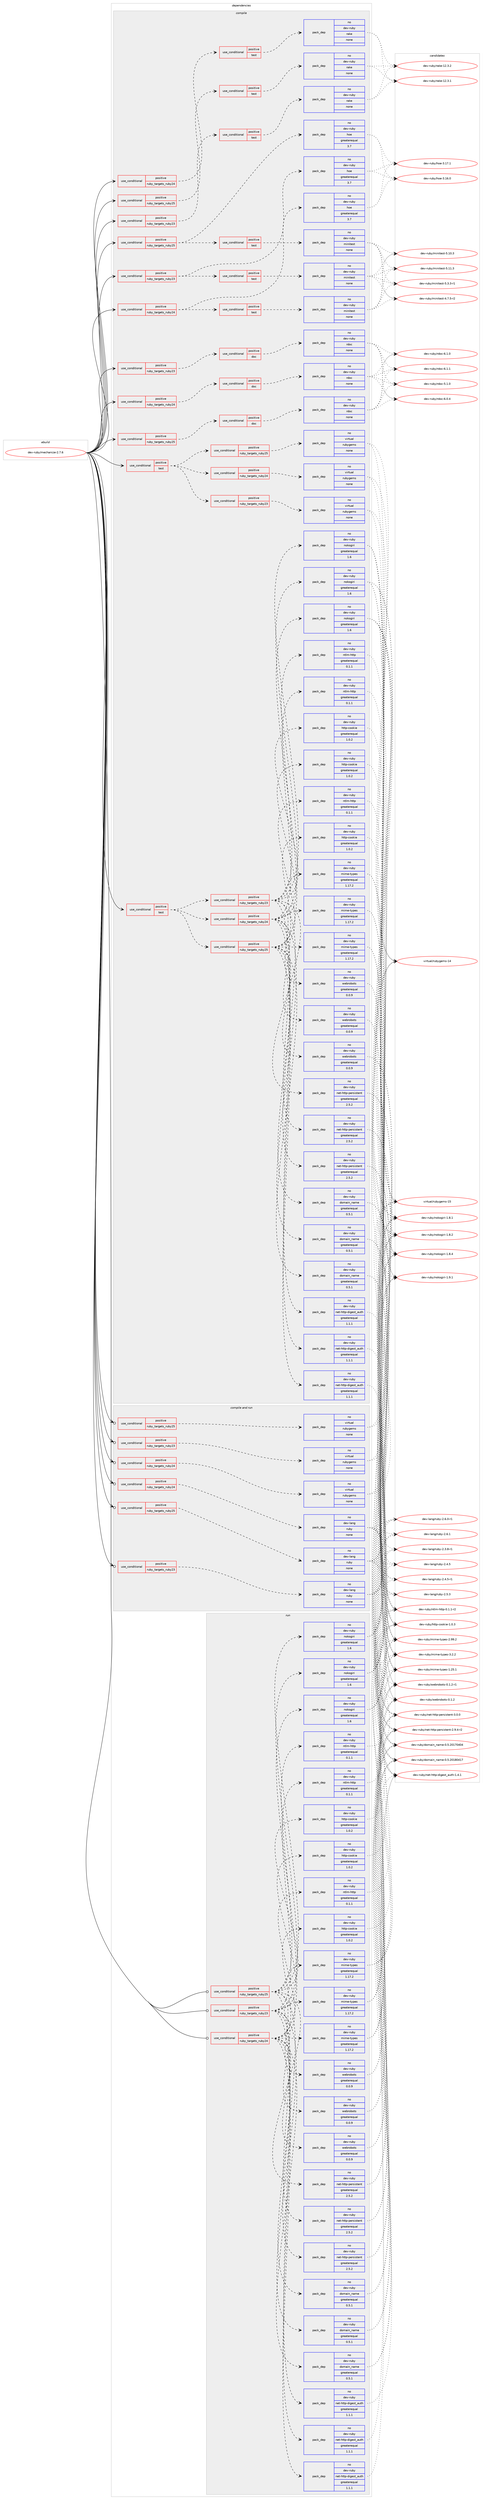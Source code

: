 digraph prolog {

# *************
# Graph options
# *************

newrank=true;
concentrate=true;
compound=true;
graph [rankdir=LR,fontname=Helvetica,fontsize=10,ranksep=1.5];#, ranksep=2.5, nodesep=0.2];
edge  [arrowhead=vee];
node  [fontname=Helvetica,fontsize=10];

# **********
# The ebuild
# **********

subgraph cluster_leftcol {
color=gray;
rank=same;
label=<<i>ebuild</i>>;
id [label="dev-ruby/mechanize-2.7.6", color=red, width=4, href="../dev-ruby/mechanize-2.7.6.svg"];
}

# ****************
# The dependencies
# ****************

subgraph cluster_midcol {
color=gray;
label=<<i>dependencies</i>>;
subgraph cluster_compile {
fillcolor="#eeeeee";
style=filled;
label=<<i>compile</i>>;
subgraph cond405118 {
dependency1503482 [label=<<TABLE BORDER="0" CELLBORDER="1" CELLSPACING="0" CELLPADDING="4"><TR><TD ROWSPAN="3" CELLPADDING="10">use_conditional</TD></TR><TR><TD>positive</TD></TR><TR><TD>ruby_targets_ruby23</TD></TR></TABLE>>, shape=none, color=red];
subgraph cond405119 {
dependency1503483 [label=<<TABLE BORDER="0" CELLBORDER="1" CELLSPACING="0" CELLPADDING="4"><TR><TD ROWSPAN="3" CELLPADDING="10">use_conditional</TD></TR><TR><TD>positive</TD></TR><TR><TD>doc</TD></TR></TABLE>>, shape=none, color=red];
subgraph pack1074903 {
dependency1503484 [label=<<TABLE BORDER="0" CELLBORDER="1" CELLSPACING="0" CELLPADDING="4" WIDTH="220"><TR><TD ROWSPAN="6" CELLPADDING="30">pack_dep</TD></TR><TR><TD WIDTH="110">no</TD></TR><TR><TD>dev-ruby</TD></TR><TR><TD>rdoc</TD></TR><TR><TD>none</TD></TR><TR><TD></TD></TR></TABLE>>, shape=none, color=blue];
}
dependency1503483:e -> dependency1503484:w [weight=20,style="dashed",arrowhead="vee"];
}
dependency1503482:e -> dependency1503483:w [weight=20,style="dashed",arrowhead="vee"];
}
id:e -> dependency1503482:w [weight=20,style="solid",arrowhead="vee"];
subgraph cond405120 {
dependency1503485 [label=<<TABLE BORDER="0" CELLBORDER="1" CELLSPACING="0" CELLPADDING="4"><TR><TD ROWSPAN="3" CELLPADDING="10">use_conditional</TD></TR><TR><TD>positive</TD></TR><TR><TD>ruby_targets_ruby23</TD></TR></TABLE>>, shape=none, color=red];
subgraph cond405121 {
dependency1503486 [label=<<TABLE BORDER="0" CELLBORDER="1" CELLSPACING="0" CELLPADDING="4"><TR><TD ROWSPAN="3" CELLPADDING="10">use_conditional</TD></TR><TR><TD>positive</TD></TR><TR><TD>test</TD></TR></TABLE>>, shape=none, color=red];
subgraph pack1074904 {
dependency1503487 [label=<<TABLE BORDER="0" CELLBORDER="1" CELLSPACING="0" CELLPADDING="4" WIDTH="220"><TR><TD ROWSPAN="6" CELLPADDING="30">pack_dep</TD></TR><TR><TD WIDTH="110">no</TD></TR><TR><TD>dev-ruby</TD></TR><TR><TD>rake</TD></TR><TR><TD>none</TD></TR><TR><TD></TD></TR></TABLE>>, shape=none, color=blue];
}
dependency1503486:e -> dependency1503487:w [weight=20,style="dashed",arrowhead="vee"];
}
dependency1503485:e -> dependency1503486:w [weight=20,style="dashed",arrowhead="vee"];
}
id:e -> dependency1503485:w [weight=20,style="solid",arrowhead="vee"];
subgraph cond405122 {
dependency1503488 [label=<<TABLE BORDER="0" CELLBORDER="1" CELLSPACING="0" CELLPADDING="4"><TR><TD ROWSPAN="3" CELLPADDING="10">use_conditional</TD></TR><TR><TD>positive</TD></TR><TR><TD>ruby_targets_ruby23</TD></TR></TABLE>>, shape=none, color=red];
subgraph pack1074905 {
dependency1503489 [label=<<TABLE BORDER="0" CELLBORDER="1" CELLSPACING="0" CELLPADDING="4" WIDTH="220"><TR><TD ROWSPAN="6" CELLPADDING="30">pack_dep</TD></TR><TR><TD WIDTH="110">no</TD></TR><TR><TD>dev-ruby</TD></TR><TR><TD>hoe</TD></TR><TR><TD>greaterequal</TD></TR><TR><TD>3.7</TD></TR></TABLE>>, shape=none, color=blue];
}
dependency1503488:e -> dependency1503489:w [weight=20,style="dashed",arrowhead="vee"];
subgraph cond405123 {
dependency1503490 [label=<<TABLE BORDER="0" CELLBORDER="1" CELLSPACING="0" CELLPADDING="4"><TR><TD ROWSPAN="3" CELLPADDING="10">use_conditional</TD></TR><TR><TD>positive</TD></TR><TR><TD>test</TD></TR></TABLE>>, shape=none, color=red];
subgraph pack1074906 {
dependency1503491 [label=<<TABLE BORDER="0" CELLBORDER="1" CELLSPACING="0" CELLPADDING="4" WIDTH="220"><TR><TD ROWSPAN="6" CELLPADDING="30">pack_dep</TD></TR><TR><TD WIDTH="110">no</TD></TR><TR><TD>dev-ruby</TD></TR><TR><TD>minitest</TD></TR><TR><TD>none</TD></TR><TR><TD></TD></TR></TABLE>>, shape=none, color=blue];
}
dependency1503490:e -> dependency1503491:w [weight=20,style="dashed",arrowhead="vee"];
}
dependency1503488:e -> dependency1503490:w [weight=20,style="dashed",arrowhead="vee"];
}
id:e -> dependency1503488:w [weight=20,style="solid",arrowhead="vee"];
subgraph cond405124 {
dependency1503492 [label=<<TABLE BORDER="0" CELLBORDER="1" CELLSPACING="0" CELLPADDING="4"><TR><TD ROWSPAN="3" CELLPADDING="10">use_conditional</TD></TR><TR><TD>positive</TD></TR><TR><TD>ruby_targets_ruby24</TD></TR></TABLE>>, shape=none, color=red];
subgraph cond405125 {
dependency1503493 [label=<<TABLE BORDER="0" CELLBORDER="1" CELLSPACING="0" CELLPADDING="4"><TR><TD ROWSPAN="3" CELLPADDING="10">use_conditional</TD></TR><TR><TD>positive</TD></TR><TR><TD>doc</TD></TR></TABLE>>, shape=none, color=red];
subgraph pack1074907 {
dependency1503494 [label=<<TABLE BORDER="0" CELLBORDER="1" CELLSPACING="0" CELLPADDING="4" WIDTH="220"><TR><TD ROWSPAN="6" CELLPADDING="30">pack_dep</TD></TR><TR><TD WIDTH="110">no</TD></TR><TR><TD>dev-ruby</TD></TR><TR><TD>rdoc</TD></TR><TR><TD>none</TD></TR><TR><TD></TD></TR></TABLE>>, shape=none, color=blue];
}
dependency1503493:e -> dependency1503494:w [weight=20,style="dashed",arrowhead="vee"];
}
dependency1503492:e -> dependency1503493:w [weight=20,style="dashed",arrowhead="vee"];
}
id:e -> dependency1503492:w [weight=20,style="solid",arrowhead="vee"];
subgraph cond405126 {
dependency1503495 [label=<<TABLE BORDER="0" CELLBORDER="1" CELLSPACING="0" CELLPADDING="4"><TR><TD ROWSPAN="3" CELLPADDING="10">use_conditional</TD></TR><TR><TD>positive</TD></TR><TR><TD>ruby_targets_ruby24</TD></TR></TABLE>>, shape=none, color=red];
subgraph cond405127 {
dependency1503496 [label=<<TABLE BORDER="0" CELLBORDER="1" CELLSPACING="0" CELLPADDING="4"><TR><TD ROWSPAN="3" CELLPADDING="10">use_conditional</TD></TR><TR><TD>positive</TD></TR><TR><TD>test</TD></TR></TABLE>>, shape=none, color=red];
subgraph pack1074908 {
dependency1503497 [label=<<TABLE BORDER="0" CELLBORDER="1" CELLSPACING="0" CELLPADDING="4" WIDTH="220"><TR><TD ROWSPAN="6" CELLPADDING="30">pack_dep</TD></TR><TR><TD WIDTH="110">no</TD></TR><TR><TD>dev-ruby</TD></TR><TR><TD>rake</TD></TR><TR><TD>none</TD></TR><TR><TD></TD></TR></TABLE>>, shape=none, color=blue];
}
dependency1503496:e -> dependency1503497:w [weight=20,style="dashed",arrowhead="vee"];
}
dependency1503495:e -> dependency1503496:w [weight=20,style="dashed",arrowhead="vee"];
}
id:e -> dependency1503495:w [weight=20,style="solid",arrowhead="vee"];
subgraph cond405128 {
dependency1503498 [label=<<TABLE BORDER="0" CELLBORDER="1" CELLSPACING="0" CELLPADDING="4"><TR><TD ROWSPAN="3" CELLPADDING="10">use_conditional</TD></TR><TR><TD>positive</TD></TR><TR><TD>ruby_targets_ruby24</TD></TR></TABLE>>, shape=none, color=red];
subgraph pack1074909 {
dependency1503499 [label=<<TABLE BORDER="0" CELLBORDER="1" CELLSPACING="0" CELLPADDING="4" WIDTH="220"><TR><TD ROWSPAN="6" CELLPADDING="30">pack_dep</TD></TR><TR><TD WIDTH="110">no</TD></TR><TR><TD>dev-ruby</TD></TR><TR><TD>hoe</TD></TR><TR><TD>greaterequal</TD></TR><TR><TD>3.7</TD></TR></TABLE>>, shape=none, color=blue];
}
dependency1503498:e -> dependency1503499:w [weight=20,style="dashed",arrowhead="vee"];
subgraph cond405129 {
dependency1503500 [label=<<TABLE BORDER="0" CELLBORDER="1" CELLSPACING="0" CELLPADDING="4"><TR><TD ROWSPAN="3" CELLPADDING="10">use_conditional</TD></TR><TR><TD>positive</TD></TR><TR><TD>test</TD></TR></TABLE>>, shape=none, color=red];
subgraph pack1074910 {
dependency1503501 [label=<<TABLE BORDER="0" CELLBORDER="1" CELLSPACING="0" CELLPADDING="4" WIDTH="220"><TR><TD ROWSPAN="6" CELLPADDING="30">pack_dep</TD></TR><TR><TD WIDTH="110">no</TD></TR><TR><TD>dev-ruby</TD></TR><TR><TD>minitest</TD></TR><TR><TD>none</TD></TR><TR><TD></TD></TR></TABLE>>, shape=none, color=blue];
}
dependency1503500:e -> dependency1503501:w [weight=20,style="dashed",arrowhead="vee"];
}
dependency1503498:e -> dependency1503500:w [weight=20,style="dashed",arrowhead="vee"];
}
id:e -> dependency1503498:w [weight=20,style="solid",arrowhead="vee"];
subgraph cond405130 {
dependency1503502 [label=<<TABLE BORDER="0" CELLBORDER="1" CELLSPACING="0" CELLPADDING="4"><TR><TD ROWSPAN="3" CELLPADDING="10">use_conditional</TD></TR><TR><TD>positive</TD></TR><TR><TD>ruby_targets_ruby25</TD></TR></TABLE>>, shape=none, color=red];
subgraph cond405131 {
dependency1503503 [label=<<TABLE BORDER="0" CELLBORDER="1" CELLSPACING="0" CELLPADDING="4"><TR><TD ROWSPAN="3" CELLPADDING="10">use_conditional</TD></TR><TR><TD>positive</TD></TR><TR><TD>doc</TD></TR></TABLE>>, shape=none, color=red];
subgraph pack1074911 {
dependency1503504 [label=<<TABLE BORDER="0" CELLBORDER="1" CELLSPACING="0" CELLPADDING="4" WIDTH="220"><TR><TD ROWSPAN="6" CELLPADDING="30">pack_dep</TD></TR><TR><TD WIDTH="110">no</TD></TR><TR><TD>dev-ruby</TD></TR><TR><TD>rdoc</TD></TR><TR><TD>none</TD></TR><TR><TD></TD></TR></TABLE>>, shape=none, color=blue];
}
dependency1503503:e -> dependency1503504:w [weight=20,style="dashed",arrowhead="vee"];
}
dependency1503502:e -> dependency1503503:w [weight=20,style="dashed",arrowhead="vee"];
}
id:e -> dependency1503502:w [weight=20,style="solid",arrowhead="vee"];
subgraph cond405132 {
dependency1503505 [label=<<TABLE BORDER="0" CELLBORDER="1" CELLSPACING="0" CELLPADDING="4"><TR><TD ROWSPAN="3" CELLPADDING="10">use_conditional</TD></TR><TR><TD>positive</TD></TR><TR><TD>ruby_targets_ruby25</TD></TR></TABLE>>, shape=none, color=red];
subgraph cond405133 {
dependency1503506 [label=<<TABLE BORDER="0" CELLBORDER="1" CELLSPACING="0" CELLPADDING="4"><TR><TD ROWSPAN="3" CELLPADDING="10">use_conditional</TD></TR><TR><TD>positive</TD></TR><TR><TD>test</TD></TR></TABLE>>, shape=none, color=red];
subgraph pack1074912 {
dependency1503507 [label=<<TABLE BORDER="0" CELLBORDER="1" CELLSPACING="0" CELLPADDING="4" WIDTH="220"><TR><TD ROWSPAN="6" CELLPADDING="30">pack_dep</TD></TR><TR><TD WIDTH="110">no</TD></TR><TR><TD>dev-ruby</TD></TR><TR><TD>rake</TD></TR><TR><TD>none</TD></TR><TR><TD></TD></TR></TABLE>>, shape=none, color=blue];
}
dependency1503506:e -> dependency1503507:w [weight=20,style="dashed",arrowhead="vee"];
}
dependency1503505:e -> dependency1503506:w [weight=20,style="dashed",arrowhead="vee"];
}
id:e -> dependency1503505:w [weight=20,style="solid",arrowhead="vee"];
subgraph cond405134 {
dependency1503508 [label=<<TABLE BORDER="0" CELLBORDER="1" CELLSPACING="0" CELLPADDING="4"><TR><TD ROWSPAN="3" CELLPADDING="10">use_conditional</TD></TR><TR><TD>positive</TD></TR><TR><TD>ruby_targets_ruby25</TD></TR></TABLE>>, shape=none, color=red];
subgraph pack1074913 {
dependency1503509 [label=<<TABLE BORDER="0" CELLBORDER="1" CELLSPACING="0" CELLPADDING="4" WIDTH="220"><TR><TD ROWSPAN="6" CELLPADDING="30">pack_dep</TD></TR><TR><TD WIDTH="110">no</TD></TR><TR><TD>dev-ruby</TD></TR><TR><TD>hoe</TD></TR><TR><TD>greaterequal</TD></TR><TR><TD>3.7</TD></TR></TABLE>>, shape=none, color=blue];
}
dependency1503508:e -> dependency1503509:w [weight=20,style="dashed",arrowhead="vee"];
subgraph cond405135 {
dependency1503510 [label=<<TABLE BORDER="0" CELLBORDER="1" CELLSPACING="0" CELLPADDING="4"><TR><TD ROWSPAN="3" CELLPADDING="10">use_conditional</TD></TR><TR><TD>positive</TD></TR><TR><TD>test</TD></TR></TABLE>>, shape=none, color=red];
subgraph pack1074914 {
dependency1503511 [label=<<TABLE BORDER="0" CELLBORDER="1" CELLSPACING="0" CELLPADDING="4" WIDTH="220"><TR><TD ROWSPAN="6" CELLPADDING="30">pack_dep</TD></TR><TR><TD WIDTH="110">no</TD></TR><TR><TD>dev-ruby</TD></TR><TR><TD>minitest</TD></TR><TR><TD>none</TD></TR><TR><TD></TD></TR></TABLE>>, shape=none, color=blue];
}
dependency1503510:e -> dependency1503511:w [weight=20,style="dashed",arrowhead="vee"];
}
dependency1503508:e -> dependency1503510:w [weight=20,style="dashed",arrowhead="vee"];
}
id:e -> dependency1503508:w [weight=20,style="solid",arrowhead="vee"];
subgraph cond405136 {
dependency1503512 [label=<<TABLE BORDER="0" CELLBORDER="1" CELLSPACING="0" CELLPADDING="4"><TR><TD ROWSPAN="3" CELLPADDING="10">use_conditional</TD></TR><TR><TD>positive</TD></TR><TR><TD>test</TD></TR></TABLE>>, shape=none, color=red];
subgraph cond405137 {
dependency1503513 [label=<<TABLE BORDER="0" CELLBORDER="1" CELLSPACING="0" CELLPADDING="4"><TR><TD ROWSPAN="3" CELLPADDING="10">use_conditional</TD></TR><TR><TD>positive</TD></TR><TR><TD>ruby_targets_ruby23</TD></TR></TABLE>>, shape=none, color=red];
subgraph pack1074915 {
dependency1503514 [label=<<TABLE BORDER="0" CELLBORDER="1" CELLSPACING="0" CELLPADDING="4" WIDTH="220"><TR><TD ROWSPAN="6" CELLPADDING="30">pack_dep</TD></TR><TR><TD WIDTH="110">no</TD></TR><TR><TD>dev-ruby</TD></TR><TR><TD>nokogiri</TD></TR><TR><TD>greaterequal</TD></TR><TR><TD>1.6</TD></TR></TABLE>>, shape=none, color=blue];
}
dependency1503513:e -> dependency1503514:w [weight=20,style="dashed",arrowhead="vee"];
subgraph pack1074916 {
dependency1503515 [label=<<TABLE BORDER="0" CELLBORDER="1" CELLSPACING="0" CELLPADDING="4" WIDTH="220"><TR><TD ROWSPAN="6" CELLPADDING="30">pack_dep</TD></TR><TR><TD WIDTH="110">no</TD></TR><TR><TD>dev-ruby</TD></TR><TR><TD>net-http-digest_auth</TD></TR><TR><TD>greaterequal</TD></TR><TR><TD>1.1.1</TD></TR></TABLE>>, shape=none, color=blue];
}
dependency1503513:e -> dependency1503515:w [weight=20,style="dashed",arrowhead="vee"];
subgraph pack1074917 {
dependency1503516 [label=<<TABLE BORDER="0" CELLBORDER="1" CELLSPACING="0" CELLPADDING="4" WIDTH="220"><TR><TD ROWSPAN="6" CELLPADDING="30">pack_dep</TD></TR><TR><TD WIDTH="110">no</TD></TR><TR><TD>dev-ruby</TD></TR><TR><TD>net-http-persistent</TD></TR><TR><TD>greaterequal</TD></TR><TR><TD>2.5.2</TD></TR></TABLE>>, shape=none, color=blue];
}
dependency1503513:e -> dependency1503516:w [weight=20,style="dashed",arrowhead="vee"];
subgraph pack1074918 {
dependency1503517 [label=<<TABLE BORDER="0" CELLBORDER="1" CELLSPACING="0" CELLPADDING="4" WIDTH="220"><TR><TD ROWSPAN="6" CELLPADDING="30">pack_dep</TD></TR><TR><TD WIDTH="110">no</TD></TR><TR><TD>dev-ruby</TD></TR><TR><TD>ntlm-http</TD></TR><TR><TD>greaterequal</TD></TR><TR><TD>0.1.1</TD></TR></TABLE>>, shape=none, color=blue];
}
dependency1503513:e -> dependency1503517:w [weight=20,style="dashed",arrowhead="vee"];
subgraph pack1074919 {
dependency1503518 [label=<<TABLE BORDER="0" CELLBORDER="1" CELLSPACING="0" CELLPADDING="4" WIDTH="220"><TR><TD ROWSPAN="6" CELLPADDING="30">pack_dep</TD></TR><TR><TD WIDTH="110">no</TD></TR><TR><TD>dev-ruby</TD></TR><TR><TD>webrobots</TD></TR><TR><TD>greaterequal</TD></TR><TR><TD>0.0.9</TD></TR></TABLE>>, shape=none, color=blue];
}
dependency1503513:e -> dependency1503518:w [weight=20,style="dashed",arrowhead="vee"];
subgraph pack1074920 {
dependency1503519 [label=<<TABLE BORDER="0" CELLBORDER="1" CELLSPACING="0" CELLPADDING="4" WIDTH="220"><TR><TD ROWSPAN="6" CELLPADDING="30">pack_dep</TD></TR><TR><TD WIDTH="110">no</TD></TR><TR><TD>dev-ruby</TD></TR><TR><TD>http-cookie</TD></TR><TR><TD>greaterequal</TD></TR><TR><TD>1.0.2</TD></TR></TABLE>>, shape=none, color=blue];
}
dependency1503513:e -> dependency1503519:w [weight=20,style="dashed",arrowhead="vee"];
subgraph pack1074921 {
dependency1503520 [label=<<TABLE BORDER="0" CELLBORDER="1" CELLSPACING="0" CELLPADDING="4" WIDTH="220"><TR><TD ROWSPAN="6" CELLPADDING="30">pack_dep</TD></TR><TR><TD WIDTH="110">no</TD></TR><TR><TD>dev-ruby</TD></TR><TR><TD>mime-types</TD></TR><TR><TD>greaterequal</TD></TR><TR><TD>1.17.2</TD></TR></TABLE>>, shape=none, color=blue];
}
dependency1503513:e -> dependency1503520:w [weight=20,style="dashed",arrowhead="vee"];
subgraph pack1074922 {
dependency1503521 [label=<<TABLE BORDER="0" CELLBORDER="1" CELLSPACING="0" CELLPADDING="4" WIDTH="220"><TR><TD ROWSPAN="6" CELLPADDING="30">pack_dep</TD></TR><TR><TD WIDTH="110">no</TD></TR><TR><TD>dev-ruby</TD></TR><TR><TD>domain_name</TD></TR><TR><TD>greaterequal</TD></TR><TR><TD>0.5.1</TD></TR></TABLE>>, shape=none, color=blue];
}
dependency1503513:e -> dependency1503521:w [weight=20,style="dashed",arrowhead="vee"];
}
dependency1503512:e -> dependency1503513:w [weight=20,style="dashed",arrowhead="vee"];
subgraph cond405138 {
dependency1503522 [label=<<TABLE BORDER="0" CELLBORDER="1" CELLSPACING="0" CELLPADDING="4"><TR><TD ROWSPAN="3" CELLPADDING="10">use_conditional</TD></TR><TR><TD>positive</TD></TR><TR><TD>ruby_targets_ruby24</TD></TR></TABLE>>, shape=none, color=red];
subgraph pack1074923 {
dependency1503523 [label=<<TABLE BORDER="0" CELLBORDER="1" CELLSPACING="0" CELLPADDING="4" WIDTH="220"><TR><TD ROWSPAN="6" CELLPADDING="30">pack_dep</TD></TR><TR><TD WIDTH="110">no</TD></TR><TR><TD>dev-ruby</TD></TR><TR><TD>nokogiri</TD></TR><TR><TD>greaterequal</TD></TR><TR><TD>1.6</TD></TR></TABLE>>, shape=none, color=blue];
}
dependency1503522:e -> dependency1503523:w [weight=20,style="dashed",arrowhead="vee"];
subgraph pack1074924 {
dependency1503524 [label=<<TABLE BORDER="0" CELLBORDER="1" CELLSPACING="0" CELLPADDING="4" WIDTH="220"><TR><TD ROWSPAN="6" CELLPADDING="30">pack_dep</TD></TR><TR><TD WIDTH="110">no</TD></TR><TR><TD>dev-ruby</TD></TR><TR><TD>net-http-digest_auth</TD></TR><TR><TD>greaterequal</TD></TR><TR><TD>1.1.1</TD></TR></TABLE>>, shape=none, color=blue];
}
dependency1503522:e -> dependency1503524:w [weight=20,style="dashed",arrowhead="vee"];
subgraph pack1074925 {
dependency1503525 [label=<<TABLE BORDER="0" CELLBORDER="1" CELLSPACING="0" CELLPADDING="4" WIDTH="220"><TR><TD ROWSPAN="6" CELLPADDING="30">pack_dep</TD></TR><TR><TD WIDTH="110">no</TD></TR><TR><TD>dev-ruby</TD></TR><TR><TD>net-http-persistent</TD></TR><TR><TD>greaterequal</TD></TR><TR><TD>2.5.2</TD></TR></TABLE>>, shape=none, color=blue];
}
dependency1503522:e -> dependency1503525:w [weight=20,style="dashed",arrowhead="vee"];
subgraph pack1074926 {
dependency1503526 [label=<<TABLE BORDER="0" CELLBORDER="1" CELLSPACING="0" CELLPADDING="4" WIDTH="220"><TR><TD ROWSPAN="6" CELLPADDING="30">pack_dep</TD></TR><TR><TD WIDTH="110">no</TD></TR><TR><TD>dev-ruby</TD></TR><TR><TD>ntlm-http</TD></TR><TR><TD>greaterequal</TD></TR><TR><TD>0.1.1</TD></TR></TABLE>>, shape=none, color=blue];
}
dependency1503522:e -> dependency1503526:w [weight=20,style="dashed",arrowhead="vee"];
subgraph pack1074927 {
dependency1503527 [label=<<TABLE BORDER="0" CELLBORDER="1" CELLSPACING="0" CELLPADDING="4" WIDTH="220"><TR><TD ROWSPAN="6" CELLPADDING="30">pack_dep</TD></TR><TR><TD WIDTH="110">no</TD></TR><TR><TD>dev-ruby</TD></TR><TR><TD>webrobots</TD></TR><TR><TD>greaterequal</TD></TR><TR><TD>0.0.9</TD></TR></TABLE>>, shape=none, color=blue];
}
dependency1503522:e -> dependency1503527:w [weight=20,style="dashed",arrowhead="vee"];
subgraph pack1074928 {
dependency1503528 [label=<<TABLE BORDER="0" CELLBORDER="1" CELLSPACING="0" CELLPADDING="4" WIDTH="220"><TR><TD ROWSPAN="6" CELLPADDING="30">pack_dep</TD></TR><TR><TD WIDTH="110">no</TD></TR><TR><TD>dev-ruby</TD></TR><TR><TD>http-cookie</TD></TR><TR><TD>greaterequal</TD></TR><TR><TD>1.0.2</TD></TR></TABLE>>, shape=none, color=blue];
}
dependency1503522:e -> dependency1503528:w [weight=20,style="dashed",arrowhead="vee"];
subgraph pack1074929 {
dependency1503529 [label=<<TABLE BORDER="0" CELLBORDER="1" CELLSPACING="0" CELLPADDING="4" WIDTH="220"><TR><TD ROWSPAN="6" CELLPADDING="30">pack_dep</TD></TR><TR><TD WIDTH="110">no</TD></TR><TR><TD>dev-ruby</TD></TR><TR><TD>mime-types</TD></TR><TR><TD>greaterequal</TD></TR><TR><TD>1.17.2</TD></TR></TABLE>>, shape=none, color=blue];
}
dependency1503522:e -> dependency1503529:w [weight=20,style="dashed",arrowhead="vee"];
subgraph pack1074930 {
dependency1503530 [label=<<TABLE BORDER="0" CELLBORDER="1" CELLSPACING="0" CELLPADDING="4" WIDTH="220"><TR><TD ROWSPAN="6" CELLPADDING="30">pack_dep</TD></TR><TR><TD WIDTH="110">no</TD></TR><TR><TD>dev-ruby</TD></TR><TR><TD>domain_name</TD></TR><TR><TD>greaterequal</TD></TR><TR><TD>0.5.1</TD></TR></TABLE>>, shape=none, color=blue];
}
dependency1503522:e -> dependency1503530:w [weight=20,style="dashed",arrowhead="vee"];
}
dependency1503512:e -> dependency1503522:w [weight=20,style="dashed",arrowhead="vee"];
subgraph cond405139 {
dependency1503531 [label=<<TABLE BORDER="0" CELLBORDER="1" CELLSPACING="0" CELLPADDING="4"><TR><TD ROWSPAN="3" CELLPADDING="10">use_conditional</TD></TR><TR><TD>positive</TD></TR><TR><TD>ruby_targets_ruby25</TD></TR></TABLE>>, shape=none, color=red];
subgraph pack1074931 {
dependency1503532 [label=<<TABLE BORDER="0" CELLBORDER="1" CELLSPACING="0" CELLPADDING="4" WIDTH="220"><TR><TD ROWSPAN="6" CELLPADDING="30">pack_dep</TD></TR><TR><TD WIDTH="110">no</TD></TR><TR><TD>dev-ruby</TD></TR><TR><TD>nokogiri</TD></TR><TR><TD>greaterequal</TD></TR><TR><TD>1.6</TD></TR></TABLE>>, shape=none, color=blue];
}
dependency1503531:e -> dependency1503532:w [weight=20,style="dashed",arrowhead="vee"];
subgraph pack1074932 {
dependency1503533 [label=<<TABLE BORDER="0" CELLBORDER="1" CELLSPACING="0" CELLPADDING="4" WIDTH="220"><TR><TD ROWSPAN="6" CELLPADDING="30">pack_dep</TD></TR><TR><TD WIDTH="110">no</TD></TR><TR><TD>dev-ruby</TD></TR><TR><TD>net-http-digest_auth</TD></TR><TR><TD>greaterequal</TD></TR><TR><TD>1.1.1</TD></TR></TABLE>>, shape=none, color=blue];
}
dependency1503531:e -> dependency1503533:w [weight=20,style="dashed",arrowhead="vee"];
subgraph pack1074933 {
dependency1503534 [label=<<TABLE BORDER="0" CELLBORDER="1" CELLSPACING="0" CELLPADDING="4" WIDTH="220"><TR><TD ROWSPAN="6" CELLPADDING="30">pack_dep</TD></TR><TR><TD WIDTH="110">no</TD></TR><TR><TD>dev-ruby</TD></TR><TR><TD>net-http-persistent</TD></TR><TR><TD>greaterequal</TD></TR><TR><TD>2.5.2</TD></TR></TABLE>>, shape=none, color=blue];
}
dependency1503531:e -> dependency1503534:w [weight=20,style="dashed",arrowhead="vee"];
subgraph pack1074934 {
dependency1503535 [label=<<TABLE BORDER="0" CELLBORDER="1" CELLSPACING="0" CELLPADDING="4" WIDTH="220"><TR><TD ROWSPAN="6" CELLPADDING="30">pack_dep</TD></TR><TR><TD WIDTH="110">no</TD></TR><TR><TD>dev-ruby</TD></TR><TR><TD>ntlm-http</TD></TR><TR><TD>greaterequal</TD></TR><TR><TD>0.1.1</TD></TR></TABLE>>, shape=none, color=blue];
}
dependency1503531:e -> dependency1503535:w [weight=20,style="dashed",arrowhead="vee"];
subgraph pack1074935 {
dependency1503536 [label=<<TABLE BORDER="0" CELLBORDER="1" CELLSPACING="0" CELLPADDING="4" WIDTH="220"><TR><TD ROWSPAN="6" CELLPADDING="30">pack_dep</TD></TR><TR><TD WIDTH="110">no</TD></TR><TR><TD>dev-ruby</TD></TR><TR><TD>webrobots</TD></TR><TR><TD>greaterequal</TD></TR><TR><TD>0.0.9</TD></TR></TABLE>>, shape=none, color=blue];
}
dependency1503531:e -> dependency1503536:w [weight=20,style="dashed",arrowhead="vee"];
subgraph pack1074936 {
dependency1503537 [label=<<TABLE BORDER="0" CELLBORDER="1" CELLSPACING="0" CELLPADDING="4" WIDTH="220"><TR><TD ROWSPAN="6" CELLPADDING="30">pack_dep</TD></TR><TR><TD WIDTH="110">no</TD></TR><TR><TD>dev-ruby</TD></TR><TR><TD>http-cookie</TD></TR><TR><TD>greaterequal</TD></TR><TR><TD>1.0.2</TD></TR></TABLE>>, shape=none, color=blue];
}
dependency1503531:e -> dependency1503537:w [weight=20,style="dashed",arrowhead="vee"];
subgraph pack1074937 {
dependency1503538 [label=<<TABLE BORDER="0" CELLBORDER="1" CELLSPACING="0" CELLPADDING="4" WIDTH="220"><TR><TD ROWSPAN="6" CELLPADDING="30">pack_dep</TD></TR><TR><TD WIDTH="110">no</TD></TR><TR><TD>dev-ruby</TD></TR><TR><TD>mime-types</TD></TR><TR><TD>greaterequal</TD></TR><TR><TD>1.17.2</TD></TR></TABLE>>, shape=none, color=blue];
}
dependency1503531:e -> dependency1503538:w [weight=20,style="dashed",arrowhead="vee"];
subgraph pack1074938 {
dependency1503539 [label=<<TABLE BORDER="0" CELLBORDER="1" CELLSPACING="0" CELLPADDING="4" WIDTH="220"><TR><TD ROWSPAN="6" CELLPADDING="30">pack_dep</TD></TR><TR><TD WIDTH="110">no</TD></TR><TR><TD>dev-ruby</TD></TR><TR><TD>domain_name</TD></TR><TR><TD>greaterequal</TD></TR><TR><TD>0.5.1</TD></TR></TABLE>>, shape=none, color=blue];
}
dependency1503531:e -> dependency1503539:w [weight=20,style="dashed",arrowhead="vee"];
}
dependency1503512:e -> dependency1503531:w [weight=20,style="dashed",arrowhead="vee"];
}
id:e -> dependency1503512:w [weight=20,style="solid",arrowhead="vee"];
subgraph cond405140 {
dependency1503540 [label=<<TABLE BORDER="0" CELLBORDER="1" CELLSPACING="0" CELLPADDING="4"><TR><TD ROWSPAN="3" CELLPADDING="10">use_conditional</TD></TR><TR><TD>positive</TD></TR><TR><TD>test</TD></TR></TABLE>>, shape=none, color=red];
subgraph cond405141 {
dependency1503541 [label=<<TABLE BORDER="0" CELLBORDER="1" CELLSPACING="0" CELLPADDING="4"><TR><TD ROWSPAN="3" CELLPADDING="10">use_conditional</TD></TR><TR><TD>positive</TD></TR><TR><TD>ruby_targets_ruby23</TD></TR></TABLE>>, shape=none, color=red];
subgraph pack1074939 {
dependency1503542 [label=<<TABLE BORDER="0" CELLBORDER="1" CELLSPACING="0" CELLPADDING="4" WIDTH="220"><TR><TD ROWSPAN="6" CELLPADDING="30">pack_dep</TD></TR><TR><TD WIDTH="110">no</TD></TR><TR><TD>virtual</TD></TR><TR><TD>rubygems</TD></TR><TR><TD>none</TD></TR><TR><TD></TD></TR></TABLE>>, shape=none, color=blue];
}
dependency1503541:e -> dependency1503542:w [weight=20,style="dashed",arrowhead="vee"];
}
dependency1503540:e -> dependency1503541:w [weight=20,style="dashed",arrowhead="vee"];
subgraph cond405142 {
dependency1503543 [label=<<TABLE BORDER="0" CELLBORDER="1" CELLSPACING="0" CELLPADDING="4"><TR><TD ROWSPAN="3" CELLPADDING="10">use_conditional</TD></TR><TR><TD>positive</TD></TR><TR><TD>ruby_targets_ruby24</TD></TR></TABLE>>, shape=none, color=red];
subgraph pack1074940 {
dependency1503544 [label=<<TABLE BORDER="0" CELLBORDER="1" CELLSPACING="0" CELLPADDING="4" WIDTH="220"><TR><TD ROWSPAN="6" CELLPADDING="30">pack_dep</TD></TR><TR><TD WIDTH="110">no</TD></TR><TR><TD>virtual</TD></TR><TR><TD>rubygems</TD></TR><TR><TD>none</TD></TR><TR><TD></TD></TR></TABLE>>, shape=none, color=blue];
}
dependency1503543:e -> dependency1503544:w [weight=20,style="dashed",arrowhead="vee"];
}
dependency1503540:e -> dependency1503543:w [weight=20,style="dashed",arrowhead="vee"];
subgraph cond405143 {
dependency1503545 [label=<<TABLE BORDER="0" CELLBORDER="1" CELLSPACING="0" CELLPADDING="4"><TR><TD ROWSPAN="3" CELLPADDING="10">use_conditional</TD></TR><TR><TD>positive</TD></TR><TR><TD>ruby_targets_ruby25</TD></TR></TABLE>>, shape=none, color=red];
subgraph pack1074941 {
dependency1503546 [label=<<TABLE BORDER="0" CELLBORDER="1" CELLSPACING="0" CELLPADDING="4" WIDTH="220"><TR><TD ROWSPAN="6" CELLPADDING="30">pack_dep</TD></TR><TR><TD WIDTH="110">no</TD></TR><TR><TD>virtual</TD></TR><TR><TD>rubygems</TD></TR><TR><TD>none</TD></TR><TR><TD></TD></TR></TABLE>>, shape=none, color=blue];
}
dependency1503545:e -> dependency1503546:w [weight=20,style="dashed",arrowhead="vee"];
}
dependency1503540:e -> dependency1503545:w [weight=20,style="dashed",arrowhead="vee"];
}
id:e -> dependency1503540:w [weight=20,style="solid",arrowhead="vee"];
}
subgraph cluster_compileandrun {
fillcolor="#eeeeee";
style=filled;
label=<<i>compile and run</i>>;
subgraph cond405144 {
dependency1503547 [label=<<TABLE BORDER="0" CELLBORDER="1" CELLSPACING="0" CELLPADDING="4"><TR><TD ROWSPAN="3" CELLPADDING="10">use_conditional</TD></TR><TR><TD>positive</TD></TR><TR><TD>ruby_targets_ruby23</TD></TR></TABLE>>, shape=none, color=red];
subgraph pack1074942 {
dependency1503548 [label=<<TABLE BORDER="0" CELLBORDER="1" CELLSPACING="0" CELLPADDING="4" WIDTH="220"><TR><TD ROWSPAN="6" CELLPADDING="30">pack_dep</TD></TR><TR><TD WIDTH="110">no</TD></TR><TR><TD>dev-lang</TD></TR><TR><TD>ruby</TD></TR><TR><TD>none</TD></TR><TR><TD></TD></TR></TABLE>>, shape=none, color=blue];
}
dependency1503547:e -> dependency1503548:w [weight=20,style="dashed",arrowhead="vee"];
}
id:e -> dependency1503547:w [weight=20,style="solid",arrowhead="odotvee"];
subgraph cond405145 {
dependency1503549 [label=<<TABLE BORDER="0" CELLBORDER="1" CELLSPACING="0" CELLPADDING="4"><TR><TD ROWSPAN="3" CELLPADDING="10">use_conditional</TD></TR><TR><TD>positive</TD></TR><TR><TD>ruby_targets_ruby23</TD></TR></TABLE>>, shape=none, color=red];
subgraph pack1074943 {
dependency1503550 [label=<<TABLE BORDER="0" CELLBORDER="1" CELLSPACING="0" CELLPADDING="4" WIDTH="220"><TR><TD ROWSPAN="6" CELLPADDING="30">pack_dep</TD></TR><TR><TD WIDTH="110">no</TD></TR><TR><TD>virtual</TD></TR><TR><TD>rubygems</TD></TR><TR><TD>none</TD></TR><TR><TD></TD></TR></TABLE>>, shape=none, color=blue];
}
dependency1503549:e -> dependency1503550:w [weight=20,style="dashed",arrowhead="vee"];
}
id:e -> dependency1503549:w [weight=20,style="solid",arrowhead="odotvee"];
subgraph cond405146 {
dependency1503551 [label=<<TABLE BORDER="0" CELLBORDER="1" CELLSPACING="0" CELLPADDING="4"><TR><TD ROWSPAN="3" CELLPADDING="10">use_conditional</TD></TR><TR><TD>positive</TD></TR><TR><TD>ruby_targets_ruby24</TD></TR></TABLE>>, shape=none, color=red];
subgraph pack1074944 {
dependency1503552 [label=<<TABLE BORDER="0" CELLBORDER="1" CELLSPACING="0" CELLPADDING="4" WIDTH="220"><TR><TD ROWSPAN="6" CELLPADDING="30">pack_dep</TD></TR><TR><TD WIDTH="110">no</TD></TR><TR><TD>dev-lang</TD></TR><TR><TD>ruby</TD></TR><TR><TD>none</TD></TR><TR><TD></TD></TR></TABLE>>, shape=none, color=blue];
}
dependency1503551:e -> dependency1503552:w [weight=20,style="dashed",arrowhead="vee"];
}
id:e -> dependency1503551:w [weight=20,style="solid",arrowhead="odotvee"];
subgraph cond405147 {
dependency1503553 [label=<<TABLE BORDER="0" CELLBORDER="1" CELLSPACING="0" CELLPADDING="4"><TR><TD ROWSPAN="3" CELLPADDING="10">use_conditional</TD></TR><TR><TD>positive</TD></TR><TR><TD>ruby_targets_ruby24</TD></TR></TABLE>>, shape=none, color=red];
subgraph pack1074945 {
dependency1503554 [label=<<TABLE BORDER="0" CELLBORDER="1" CELLSPACING="0" CELLPADDING="4" WIDTH="220"><TR><TD ROWSPAN="6" CELLPADDING="30">pack_dep</TD></TR><TR><TD WIDTH="110">no</TD></TR><TR><TD>virtual</TD></TR><TR><TD>rubygems</TD></TR><TR><TD>none</TD></TR><TR><TD></TD></TR></TABLE>>, shape=none, color=blue];
}
dependency1503553:e -> dependency1503554:w [weight=20,style="dashed",arrowhead="vee"];
}
id:e -> dependency1503553:w [weight=20,style="solid",arrowhead="odotvee"];
subgraph cond405148 {
dependency1503555 [label=<<TABLE BORDER="0" CELLBORDER="1" CELLSPACING="0" CELLPADDING="4"><TR><TD ROWSPAN="3" CELLPADDING="10">use_conditional</TD></TR><TR><TD>positive</TD></TR><TR><TD>ruby_targets_ruby25</TD></TR></TABLE>>, shape=none, color=red];
subgraph pack1074946 {
dependency1503556 [label=<<TABLE BORDER="0" CELLBORDER="1" CELLSPACING="0" CELLPADDING="4" WIDTH="220"><TR><TD ROWSPAN="6" CELLPADDING="30">pack_dep</TD></TR><TR><TD WIDTH="110">no</TD></TR><TR><TD>dev-lang</TD></TR><TR><TD>ruby</TD></TR><TR><TD>none</TD></TR><TR><TD></TD></TR></TABLE>>, shape=none, color=blue];
}
dependency1503555:e -> dependency1503556:w [weight=20,style="dashed",arrowhead="vee"];
}
id:e -> dependency1503555:w [weight=20,style="solid",arrowhead="odotvee"];
subgraph cond405149 {
dependency1503557 [label=<<TABLE BORDER="0" CELLBORDER="1" CELLSPACING="0" CELLPADDING="4"><TR><TD ROWSPAN="3" CELLPADDING="10">use_conditional</TD></TR><TR><TD>positive</TD></TR><TR><TD>ruby_targets_ruby25</TD></TR></TABLE>>, shape=none, color=red];
subgraph pack1074947 {
dependency1503558 [label=<<TABLE BORDER="0" CELLBORDER="1" CELLSPACING="0" CELLPADDING="4" WIDTH="220"><TR><TD ROWSPAN="6" CELLPADDING="30">pack_dep</TD></TR><TR><TD WIDTH="110">no</TD></TR><TR><TD>virtual</TD></TR><TR><TD>rubygems</TD></TR><TR><TD>none</TD></TR><TR><TD></TD></TR></TABLE>>, shape=none, color=blue];
}
dependency1503557:e -> dependency1503558:w [weight=20,style="dashed",arrowhead="vee"];
}
id:e -> dependency1503557:w [weight=20,style="solid",arrowhead="odotvee"];
}
subgraph cluster_run {
fillcolor="#eeeeee";
style=filled;
label=<<i>run</i>>;
subgraph cond405150 {
dependency1503559 [label=<<TABLE BORDER="0" CELLBORDER="1" CELLSPACING="0" CELLPADDING="4"><TR><TD ROWSPAN="3" CELLPADDING="10">use_conditional</TD></TR><TR><TD>positive</TD></TR><TR><TD>ruby_targets_ruby23</TD></TR></TABLE>>, shape=none, color=red];
subgraph pack1074948 {
dependency1503560 [label=<<TABLE BORDER="0" CELLBORDER="1" CELLSPACING="0" CELLPADDING="4" WIDTH="220"><TR><TD ROWSPAN="6" CELLPADDING="30">pack_dep</TD></TR><TR><TD WIDTH="110">no</TD></TR><TR><TD>dev-ruby</TD></TR><TR><TD>nokogiri</TD></TR><TR><TD>greaterequal</TD></TR><TR><TD>1.6</TD></TR></TABLE>>, shape=none, color=blue];
}
dependency1503559:e -> dependency1503560:w [weight=20,style="dashed",arrowhead="vee"];
subgraph pack1074949 {
dependency1503561 [label=<<TABLE BORDER="0" CELLBORDER="1" CELLSPACING="0" CELLPADDING="4" WIDTH="220"><TR><TD ROWSPAN="6" CELLPADDING="30">pack_dep</TD></TR><TR><TD WIDTH="110">no</TD></TR><TR><TD>dev-ruby</TD></TR><TR><TD>net-http-digest_auth</TD></TR><TR><TD>greaterequal</TD></TR><TR><TD>1.1.1</TD></TR></TABLE>>, shape=none, color=blue];
}
dependency1503559:e -> dependency1503561:w [weight=20,style="dashed",arrowhead="vee"];
subgraph pack1074950 {
dependency1503562 [label=<<TABLE BORDER="0" CELLBORDER="1" CELLSPACING="0" CELLPADDING="4" WIDTH="220"><TR><TD ROWSPAN="6" CELLPADDING="30">pack_dep</TD></TR><TR><TD WIDTH="110">no</TD></TR><TR><TD>dev-ruby</TD></TR><TR><TD>net-http-persistent</TD></TR><TR><TD>greaterequal</TD></TR><TR><TD>2.5.2</TD></TR></TABLE>>, shape=none, color=blue];
}
dependency1503559:e -> dependency1503562:w [weight=20,style="dashed",arrowhead="vee"];
subgraph pack1074951 {
dependency1503563 [label=<<TABLE BORDER="0" CELLBORDER="1" CELLSPACING="0" CELLPADDING="4" WIDTH="220"><TR><TD ROWSPAN="6" CELLPADDING="30">pack_dep</TD></TR><TR><TD WIDTH="110">no</TD></TR><TR><TD>dev-ruby</TD></TR><TR><TD>ntlm-http</TD></TR><TR><TD>greaterequal</TD></TR><TR><TD>0.1.1</TD></TR></TABLE>>, shape=none, color=blue];
}
dependency1503559:e -> dependency1503563:w [weight=20,style="dashed",arrowhead="vee"];
subgraph pack1074952 {
dependency1503564 [label=<<TABLE BORDER="0" CELLBORDER="1" CELLSPACING="0" CELLPADDING="4" WIDTH="220"><TR><TD ROWSPAN="6" CELLPADDING="30">pack_dep</TD></TR><TR><TD WIDTH="110">no</TD></TR><TR><TD>dev-ruby</TD></TR><TR><TD>webrobots</TD></TR><TR><TD>greaterequal</TD></TR><TR><TD>0.0.9</TD></TR></TABLE>>, shape=none, color=blue];
}
dependency1503559:e -> dependency1503564:w [weight=20,style="dashed",arrowhead="vee"];
subgraph pack1074953 {
dependency1503565 [label=<<TABLE BORDER="0" CELLBORDER="1" CELLSPACING="0" CELLPADDING="4" WIDTH="220"><TR><TD ROWSPAN="6" CELLPADDING="30">pack_dep</TD></TR><TR><TD WIDTH="110">no</TD></TR><TR><TD>dev-ruby</TD></TR><TR><TD>http-cookie</TD></TR><TR><TD>greaterequal</TD></TR><TR><TD>1.0.2</TD></TR></TABLE>>, shape=none, color=blue];
}
dependency1503559:e -> dependency1503565:w [weight=20,style="dashed",arrowhead="vee"];
subgraph pack1074954 {
dependency1503566 [label=<<TABLE BORDER="0" CELLBORDER="1" CELLSPACING="0" CELLPADDING="4" WIDTH="220"><TR><TD ROWSPAN="6" CELLPADDING="30">pack_dep</TD></TR><TR><TD WIDTH="110">no</TD></TR><TR><TD>dev-ruby</TD></TR><TR><TD>mime-types</TD></TR><TR><TD>greaterequal</TD></TR><TR><TD>1.17.2</TD></TR></TABLE>>, shape=none, color=blue];
}
dependency1503559:e -> dependency1503566:w [weight=20,style="dashed",arrowhead="vee"];
subgraph pack1074955 {
dependency1503567 [label=<<TABLE BORDER="0" CELLBORDER="1" CELLSPACING="0" CELLPADDING="4" WIDTH="220"><TR><TD ROWSPAN="6" CELLPADDING="30">pack_dep</TD></TR><TR><TD WIDTH="110">no</TD></TR><TR><TD>dev-ruby</TD></TR><TR><TD>domain_name</TD></TR><TR><TD>greaterequal</TD></TR><TR><TD>0.5.1</TD></TR></TABLE>>, shape=none, color=blue];
}
dependency1503559:e -> dependency1503567:w [weight=20,style="dashed",arrowhead="vee"];
}
id:e -> dependency1503559:w [weight=20,style="solid",arrowhead="odot"];
subgraph cond405151 {
dependency1503568 [label=<<TABLE BORDER="0" CELLBORDER="1" CELLSPACING="0" CELLPADDING="4"><TR><TD ROWSPAN="3" CELLPADDING="10">use_conditional</TD></TR><TR><TD>positive</TD></TR><TR><TD>ruby_targets_ruby24</TD></TR></TABLE>>, shape=none, color=red];
subgraph pack1074956 {
dependency1503569 [label=<<TABLE BORDER="0" CELLBORDER="1" CELLSPACING="0" CELLPADDING="4" WIDTH="220"><TR><TD ROWSPAN="6" CELLPADDING="30">pack_dep</TD></TR><TR><TD WIDTH="110">no</TD></TR><TR><TD>dev-ruby</TD></TR><TR><TD>nokogiri</TD></TR><TR><TD>greaterequal</TD></TR><TR><TD>1.6</TD></TR></TABLE>>, shape=none, color=blue];
}
dependency1503568:e -> dependency1503569:w [weight=20,style="dashed",arrowhead="vee"];
subgraph pack1074957 {
dependency1503570 [label=<<TABLE BORDER="0" CELLBORDER="1" CELLSPACING="0" CELLPADDING="4" WIDTH="220"><TR><TD ROWSPAN="6" CELLPADDING="30">pack_dep</TD></TR><TR><TD WIDTH="110">no</TD></TR><TR><TD>dev-ruby</TD></TR><TR><TD>net-http-digest_auth</TD></TR><TR><TD>greaterequal</TD></TR><TR><TD>1.1.1</TD></TR></TABLE>>, shape=none, color=blue];
}
dependency1503568:e -> dependency1503570:w [weight=20,style="dashed",arrowhead="vee"];
subgraph pack1074958 {
dependency1503571 [label=<<TABLE BORDER="0" CELLBORDER="1" CELLSPACING="0" CELLPADDING="4" WIDTH="220"><TR><TD ROWSPAN="6" CELLPADDING="30">pack_dep</TD></TR><TR><TD WIDTH="110">no</TD></TR><TR><TD>dev-ruby</TD></TR><TR><TD>net-http-persistent</TD></TR><TR><TD>greaterequal</TD></TR><TR><TD>2.5.2</TD></TR></TABLE>>, shape=none, color=blue];
}
dependency1503568:e -> dependency1503571:w [weight=20,style="dashed",arrowhead="vee"];
subgraph pack1074959 {
dependency1503572 [label=<<TABLE BORDER="0" CELLBORDER="1" CELLSPACING="0" CELLPADDING="4" WIDTH="220"><TR><TD ROWSPAN="6" CELLPADDING="30">pack_dep</TD></TR><TR><TD WIDTH="110">no</TD></TR><TR><TD>dev-ruby</TD></TR><TR><TD>ntlm-http</TD></TR><TR><TD>greaterequal</TD></TR><TR><TD>0.1.1</TD></TR></TABLE>>, shape=none, color=blue];
}
dependency1503568:e -> dependency1503572:w [weight=20,style="dashed",arrowhead="vee"];
subgraph pack1074960 {
dependency1503573 [label=<<TABLE BORDER="0" CELLBORDER="1" CELLSPACING="0" CELLPADDING="4" WIDTH="220"><TR><TD ROWSPAN="6" CELLPADDING="30">pack_dep</TD></TR><TR><TD WIDTH="110">no</TD></TR><TR><TD>dev-ruby</TD></TR><TR><TD>webrobots</TD></TR><TR><TD>greaterequal</TD></TR><TR><TD>0.0.9</TD></TR></TABLE>>, shape=none, color=blue];
}
dependency1503568:e -> dependency1503573:w [weight=20,style="dashed",arrowhead="vee"];
subgraph pack1074961 {
dependency1503574 [label=<<TABLE BORDER="0" CELLBORDER="1" CELLSPACING="0" CELLPADDING="4" WIDTH="220"><TR><TD ROWSPAN="6" CELLPADDING="30">pack_dep</TD></TR><TR><TD WIDTH="110">no</TD></TR><TR><TD>dev-ruby</TD></TR><TR><TD>http-cookie</TD></TR><TR><TD>greaterequal</TD></TR><TR><TD>1.0.2</TD></TR></TABLE>>, shape=none, color=blue];
}
dependency1503568:e -> dependency1503574:w [weight=20,style="dashed",arrowhead="vee"];
subgraph pack1074962 {
dependency1503575 [label=<<TABLE BORDER="0" CELLBORDER="1" CELLSPACING="0" CELLPADDING="4" WIDTH="220"><TR><TD ROWSPAN="6" CELLPADDING="30">pack_dep</TD></TR><TR><TD WIDTH="110">no</TD></TR><TR><TD>dev-ruby</TD></TR><TR><TD>mime-types</TD></TR><TR><TD>greaterequal</TD></TR><TR><TD>1.17.2</TD></TR></TABLE>>, shape=none, color=blue];
}
dependency1503568:e -> dependency1503575:w [weight=20,style="dashed",arrowhead="vee"];
subgraph pack1074963 {
dependency1503576 [label=<<TABLE BORDER="0" CELLBORDER="1" CELLSPACING="0" CELLPADDING="4" WIDTH="220"><TR><TD ROWSPAN="6" CELLPADDING="30">pack_dep</TD></TR><TR><TD WIDTH="110">no</TD></TR><TR><TD>dev-ruby</TD></TR><TR><TD>domain_name</TD></TR><TR><TD>greaterequal</TD></TR><TR><TD>0.5.1</TD></TR></TABLE>>, shape=none, color=blue];
}
dependency1503568:e -> dependency1503576:w [weight=20,style="dashed",arrowhead="vee"];
}
id:e -> dependency1503568:w [weight=20,style="solid",arrowhead="odot"];
subgraph cond405152 {
dependency1503577 [label=<<TABLE BORDER="0" CELLBORDER="1" CELLSPACING="0" CELLPADDING="4"><TR><TD ROWSPAN="3" CELLPADDING="10">use_conditional</TD></TR><TR><TD>positive</TD></TR><TR><TD>ruby_targets_ruby25</TD></TR></TABLE>>, shape=none, color=red];
subgraph pack1074964 {
dependency1503578 [label=<<TABLE BORDER="0" CELLBORDER="1" CELLSPACING="0" CELLPADDING="4" WIDTH="220"><TR><TD ROWSPAN="6" CELLPADDING="30">pack_dep</TD></TR><TR><TD WIDTH="110">no</TD></TR><TR><TD>dev-ruby</TD></TR><TR><TD>nokogiri</TD></TR><TR><TD>greaterequal</TD></TR><TR><TD>1.6</TD></TR></TABLE>>, shape=none, color=blue];
}
dependency1503577:e -> dependency1503578:w [weight=20,style="dashed",arrowhead="vee"];
subgraph pack1074965 {
dependency1503579 [label=<<TABLE BORDER="0" CELLBORDER="1" CELLSPACING="0" CELLPADDING="4" WIDTH="220"><TR><TD ROWSPAN="6" CELLPADDING="30">pack_dep</TD></TR><TR><TD WIDTH="110">no</TD></TR><TR><TD>dev-ruby</TD></TR><TR><TD>net-http-digest_auth</TD></TR><TR><TD>greaterequal</TD></TR><TR><TD>1.1.1</TD></TR></TABLE>>, shape=none, color=blue];
}
dependency1503577:e -> dependency1503579:w [weight=20,style="dashed",arrowhead="vee"];
subgraph pack1074966 {
dependency1503580 [label=<<TABLE BORDER="0" CELLBORDER="1" CELLSPACING="0" CELLPADDING="4" WIDTH="220"><TR><TD ROWSPAN="6" CELLPADDING="30">pack_dep</TD></TR><TR><TD WIDTH="110">no</TD></TR><TR><TD>dev-ruby</TD></TR><TR><TD>net-http-persistent</TD></TR><TR><TD>greaterequal</TD></TR><TR><TD>2.5.2</TD></TR></TABLE>>, shape=none, color=blue];
}
dependency1503577:e -> dependency1503580:w [weight=20,style="dashed",arrowhead="vee"];
subgraph pack1074967 {
dependency1503581 [label=<<TABLE BORDER="0" CELLBORDER="1" CELLSPACING="0" CELLPADDING="4" WIDTH="220"><TR><TD ROWSPAN="6" CELLPADDING="30">pack_dep</TD></TR><TR><TD WIDTH="110">no</TD></TR><TR><TD>dev-ruby</TD></TR><TR><TD>ntlm-http</TD></TR><TR><TD>greaterequal</TD></TR><TR><TD>0.1.1</TD></TR></TABLE>>, shape=none, color=blue];
}
dependency1503577:e -> dependency1503581:w [weight=20,style="dashed",arrowhead="vee"];
subgraph pack1074968 {
dependency1503582 [label=<<TABLE BORDER="0" CELLBORDER="1" CELLSPACING="0" CELLPADDING="4" WIDTH="220"><TR><TD ROWSPAN="6" CELLPADDING="30">pack_dep</TD></TR><TR><TD WIDTH="110">no</TD></TR><TR><TD>dev-ruby</TD></TR><TR><TD>webrobots</TD></TR><TR><TD>greaterequal</TD></TR><TR><TD>0.0.9</TD></TR></TABLE>>, shape=none, color=blue];
}
dependency1503577:e -> dependency1503582:w [weight=20,style="dashed",arrowhead="vee"];
subgraph pack1074969 {
dependency1503583 [label=<<TABLE BORDER="0" CELLBORDER="1" CELLSPACING="0" CELLPADDING="4" WIDTH="220"><TR><TD ROWSPAN="6" CELLPADDING="30">pack_dep</TD></TR><TR><TD WIDTH="110">no</TD></TR><TR><TD>dev-ruby</TD></TR><TR><TD>http-cookie</TD></TR><TR><TD>greaterequal</TD></TR><TR><TD>1.0.2</TD></TR></TABLE>>, shape=none, color=blue];
}
dependency1503577:e -> dependency1503583:w [weight=20,style="dashed",arrowhead="vee"];
subgraph pack1074970 {
dependency1503584 [label=<<TABLE BORDER="0" CELLBORDER="1" CELLSPACING="0" CELLPADDING="4" WIDTH="220"><TR><TD ROWSPAN="6" CELLPADDING="30">pack_dep</TD></TR><TR><TD WIDTH="110">no</TD></TR><TR><TD>dev-ruby</TD></TR><TR><TD>mime-types</TD></TR><TR><TD>greaterequal</TD></TR><TR><TD>1.17.2</TD></TR></TABLE>>, shape=none, color=blue];
}
dependency1503577:e -> dependency1503584:w [weight=20,style="dashed",arrowhead="vee"];
subgraph pack1074971 {
dependency1503585 [label=<<TABLE BORDER="0" CELLBORDER="1" CELLSPACING="0" CELLPADDING="4" WIDTH="220"><TR><TD ROWSPAN="6" CELLPADDING="30">pack_dep</TD></TR><TR><TD WIDTH="110">no</TD></TR><TR><TD>dev-ruby</TD></TR><TR><TD>domain_name</TD></TR><TR><TD>greaterequal</TD></TR><TR><TD>0.5.1</TD></TR></TABLE>>, shape=none, color=blue];
}
dependency1503577:e -> dependency1503585:w [weight=20,style="dashed",arrowhead="vee"];
}
id:e -> dependency1503577:w [weight=20,style="solid",arrowhead="odot"];
}
}

# **************
# The candidates
# **************

subgraph cluster_choices {
rank=same;
color=gray;
label=<<i>candidates</i>>;

subgraph choice1074903 {
color=black;
nodesep=1;
choice10010111845114117981214711410011199455346494648 [label="dev-ruby/rdoc-5.1.0", color=red, width=4,href="../dev-ruby/rdoc-5.1.0.svg"];
choice10010111845114117981214711410011199455446484652 [label="dev-ruby/rdoc-6.0.4", color=red, width=4,href="../dev-ruby/rdoc-6.0.4.svg"];
choice10010111845114117981214711410011199455446494648 [label="dev-ruby/rdoc-6.1.0", color=red, width=4,href="../dev-ruby/rdoc-6.1.0.svg"];
choice10010111845114117981214711410011199455446494649 [label="dev-ruby/rdoc-6.1.1", color=red, width=4,href="../dev-ruby/rdoc-6.1.1.svg"];
dependency1503484:e -> choice10010111845114117981214711410011199455346494648:w [style=dotted,weight="100"];
dependency1503484:e -> choice10010111845114117981214711410011199455446484652:w [style=dotted,weight="100"];
dependency1503484:e -> choice10010111845114117981214711410011199455446494648:w [style=dotted,weight="100"];
dependency1503484:e -> choice10010111845114117981214711410011199455446494649:w [style=dotted,weight="100"];
}
subgraph choice1074904 {
color=black;
nodesep=1;
choice1001011184511411798121471149710710145495046514649 [label="dev-ruby/rake-12.3.1", color=red, width=4,href="../dev-ruby/rake-12.3.1.svg"];
choice1001011184511411798121471149710710145495046514650 [label="dev-ruby/rake-12.3.2", color=red, width=4,href="../dev-ruby/rake-12.3.2.svg"];
dependency1503487:e -> choice1001011184511411798121471149710710145495046514649:w [style=dotted,weight="100"];
dependency1503487:e -> choice1001011184511411798121471149710710145495046514650:w [style=dotted,weight="100"];
}
subgraph choice1074905 {
color=black;
nodesep=1;
choice10010111845114117981214710411110145514649544648 [label="dev-ruby/hoe-3.16.0", color=red, width=4,href="../dev-ruby/hoe-3.16.0.svg"];
choice10010111845114117981214710411110145514649554649 [label="dev-ruby/hoe-3.17.1", color=red, width=4,href="../dev-ruby/hoe-3.17.1.svg"];
dependency1503489:e -> choice10010111845114117981214710411110145514649544648:w [style=dotted,weight="100"];
dependency1503489:e -> choice10010111845114117981214710411110145514649554649:w [style=dotted,weight="100"];
}
subgraph choice1074906 {
color=black;
nodesep=1;
choice1001011184511411798121471091051101051161011151164552465546534511450 [label="dev-ruby/minitest-4.7.5-r2", color=red, width=4,href="../dev-ruby/minitest-4.7.5-r2.svg"];
choice10010111845114117981214710910511010511610111511645534649484651 [label="dev-ruby/minitest-5.10.3", color=red, width=4,href="../dev-ruby/minitest-5.10.3.svg"];
choice10010111845114117981214710910511010511610111511645534649494651 [label="dev-ruby/minitest-5.11.3", color=red, width=4,href="../dev-ruby/minitest-5.11.3.svg"];
choice1001011184511411798121471091051101051161011151164553465146514511449 [label="dev-ruby/minitest-5.3.3-r1", color=red, width=4,href="../dev-ruby/minitest-5.3.3-r1.svg"];
dependency1503491:e -> choice1001011184511411798121471091051101051161011151164552465546534511450:w [style=dotted,weight="100"];
dependency1503491:e -> choice10010111845114117981214710910511010511610111511645534649484651:w [style=dotted,weight="100"];
dependency1503491:e -> choice10010111845114117981214710910511010511610111511645534649494651:w [style=dotted,weight="100"];
dependency1503491:e -> choice1001011184511411798121471091051101051161011151164553465146514511449:w [style=dotted,weight="100"];
}
subgraph choice1074907 {
color=black;
nodesep=1;
choice10010111845114117981214711410011199455346494648 [label="dev-ruby/rdoc-5.1.0", color=red, width=4,href="../dev-ruby/rdoc-5.1.0.svg"];
choice10010111845114117981214711410011199455446484652 [label="dev-ruby/rdoc-6.0.4", color=red, width=4,href="../dev-ruby/rdoc-6.0.4.svg"];
choice10010111845114117981214711410011199455446494648 [label="dev-ruby/rdoc-6.1.0", color=red, width=4,href="../dev-ruby/rdoc-6.1.0.svg"];
choice10010111845114117981214711410011199455446494649 [label="dev-ruby/rdoc-6.1.1", color=red, width=4,href="../dev-ruby/rdoc-6.1.1.svg"];
dependency1503494:e -> choice10010111845114117981214711410011199455346494648:w [style=dotted,weight="100"];
dependency1503494:e -> choice10010111845114117981214711410011199455446484652:w [style=dotted,weight="100"];
dependency1503494:e -> choice10010111845114117981214711410011199455446494648:w [style=dotted,weight="100"];
dependency1503494:e -> choice10010111845114117981214711410011199455446494649:w [style=dotted,weight="100"];
}
subgraph choice1074908 {
color=black;
nodesep=1;
choice1001011184511411798121471149710710145495046514649 [label="dev-ruby/rake-12.3.1", color=red, width=4,href="../dev-ruby/rake-12.3.1.svg"];
choice1001011184511411798121471149710710145495046514650 [label="dev-ruby/rake-12.3.2", color=red, width=4,href="../dev-ruby/rake-12.3.2.svg"];
dependency1503497:e -> choice1001011184511411798121471149710710145495046514649:w [style=dotted,weight="100"];
dependency1503497:e -> choice1001011184511411798121471149710710145495046514650:w [style=dotted,weight="100"];
}
subgraph choice1074909 {
color=black;
nodesep=1;
choice10010111845114117981214710411110145514649544648 [label="dev-ruby/hoe-3.16.0", color=red, width=4,href="../dev-ruby/hoe-3.16.0.svg"];
choice10010111845114117981214710411110145514649554649 [label="dev-ruby/hoe-3.17.1", color=red, width=4,href="../dev-ruby/hoe-3.17.1.svg"];
dependency1503499:e -> choice10010111845114117981214710411110145514649544648:w [style=dotted,weight="100"];
dependency1503499:e -> choice10010111845114117981214710411110145514649554649:w [style=dotted,weight="100"];
}
subgraph choice1074910 {
color=black;
nodesep=1;
choice1001011184511411798121471091051101051161011151164552465546534511450 [label="dev-ruby/minitest-4.7.5-r2", color=red, width=4,href="../dev-ruby/minitest-4.7.5-r2.svg"];
choice10010111845114117981214710910511010511610111511645534649484651 [label="dev-ruby/minitest-5.10.3", color=red, width=4,href="../dev-ruby/minitest-5.10.3.svg"];
choice10010111845114117981214710910511010511610111511645534649494651 [label="dev-ruby/minitest-5.11.3", color=red, width=4,href="../dev-ruby/minitest-5.11.3.svg"];
choice1001011184511411798121471091051101051161011151164553465146514511449 [label="dev-ruby/minitest-5.3.3-r1", color=red, width=4,href="../dev-ruby/minitest-5.3.3-r1.svg"];
dependency1503501:e -> choice1001011184511411798121471091051101051161011151164552465546534511450:w [style=dotted,weight="100"];
dependency1503501:e -> choice10010111845114117981214710910511010511610111511645534649484651:w [style=dotted,weight="100"];
dependency1503501:e -> choice10010111845114117981214710910511010511610111511645534649494651:w [style=dotted,weight="100"];
dependency1503501:e -> choice1001011184511411798121471091051101051161011151164553465146514511449:w [style=dotted,weight="100"];
}
subgraph choice1074911 {
color=black;
nodesep=1;
choice10010111845114117981214711410011199455346494648 [label="dev-ruby/rdoc-5.1.0", color=red, width=4,href="../dev-ruby/rdoc-5.1.0.svg"];
choice10010111845114117981214711410011199455446484652 [label="dev-ruby/rdoc-6.0.4", color=red, width=4,href="../dev-ruby/rdoc-6.0.4.svg"];
choice10010111845114117981214711410011199455446494648 [label="dev-ruby/rdoc-6.1.0", color=red, width=4,href="../dev-ruby/rdoc-6.1.0.svg"];
choice10010111845114117981214711410011199455446494649 [label="dev-ruby/rdoc-6.1.1", color=red, width=4,href="../dev-ruby/rdoc-6.1.1.svg"];
dependency1503504:e -> choice10010111845114117981214711410011199455346494648:w [style=dotted,weight="100"];
dependency1503504:e -> choice10010111845114117981214711410011199455446484652:w [style=dotted,weight="100"];
dependency1503504:e -> choice10010111845114117981214711410011199455446494648:w [style=dotted,weight="100"];
dependency1503504:e -> choice10010111845114117981214711410011199455446494649:w [style=dotted,weight="100"];
}
subgraph choice1074912 {
color=black;
nodesep=1;
choice1001011184511411798121471149710710145495046514649 [label="dev-ruby/rake-12.3.1", color=red, width=4,href="../dev-ruby/rake-12.3.1.svg"];
choice1001011184511411798121471149710710145495046514650 [label="dev-ruby/rake-12.3.2", color=red, width=4,href="../dev-ruby/rake-12.3.2.svg"];
dependency1503507:e -> choice1001011184511411798121471149710710145495046514649:w [style=dotted,weight="100"];
dependency1503507:e -> choice1001011184511411798121471149710710145495046514650:w [style=dotted,weight="100"];
}
subgraph choice1074913 {
color=black;
nodesep=1;
choice10010111845114117981214710411110145514649544648 [label="dev-ruby/hoe-3.16.0", color=red, width=4,href="../dev-ruby/hoe-3.16.0.svg"];
choice10010111845114117981214710411110145514649554649 [label="dev-ruby/hoe-3.17.1", color=red, width=4,href="../dev-ruby/hoe-3.17.1.svg"];
dependency1503509:e -> choice10010111845114117981214710411110145514649544648:w [style=dotted,weight="100"];
dependency1503509:e -> choice10010111845114117981214710411110145514649554649:w [style=dotted,weight="100"];
}
subgraph choice1074914 {
color=black;
nodesep=1;
choice1001011184511411798121471091051101051161011151164552465546534511450 [label="dev-ruby/minitest-4.7.5-r2", color=red, width=4,href="../dev-ruby/minitest-4.7.5-r2.svg"];
choice10010111845114117981214710910511010511610111511645534649484651 [label="dev-ruby/minitest-5.10.3", color=red, width=4,href="../dev-ruby/minitest-5.10.3.svg"];
choice10010111845114117981214710910511010511610111511645534649494651 [label="dev-ruby/minitest-5.11.3", color=red, width=4,href="../dev-ruby/minitest-5.11.3.svg"];
choice1001011184511411798121471091051101051161011151164553465146514511449 [label="dev-ruby/minitest-5.3.3-r1", color=red, width=4,href="../dev-ruby/minitest-5.3.3-r1.svg"];
dependency1503511:e -> choice1001011184511411798121471091051101051161011151164552465546534511450:w [style=dotted,weight="100"];
dependency1503511:e -> choice10010111845114117981214710910511010511610111511645534649484651:w [style=dotted,weight="100"];
dependency1503511:e -> choice10010111845114117981214710910511010511610111511645534649494651:w [style=dotted,weight="100"];
dependency1503511:e -> choice1001011184511411798121471091051101051161011151164553465146514511449:w [style=dotted,weight="100"];
}
subgraph choice1074915 {
color=black;
nodesep=1;
choice100101118451141179812147110111107111103105114105454946564649 [label="dev-ruby/nokogiri-1.8.1", color=red, width=4,href="../dev-ruby/nokogiri-1.8.1.svg"];
choice100101118451141179812147110111107111103105114105454946564650 [label="dev-ruby/nokogiri-1.8.2", color=red, width=4,href="../dev-ruby/nokogiri-1.8.2.svg"];
choice100101118451141179812147110111107111103105114105454946564652 [label="dev-ruby/nokogiri-1.8.4", color=red, width=4,href="../dev-ruby/nokogiri-1.8.4.svg"];
choice100101118451141179812147110111107111103105114105454946574649 [label="dev-ruby/nokogiri-1.9.1", color=red, width=4,href="../dev-ruby/nokogiri-1.9.1.svg"];
dependency1503514:e -> choice100101118451141179812147110111107111103105114105454946564649:w [style=dotted,weight="100"];
dependency1503514:e -> choice100101118451141179812147110111107111103105114105454946564650:w [style=dotted,weight="100"];
dependency1503514:e -> choice100101118451141179812147110111107111103105114105454946564652:w [style=dotted,weight="100"];
dependency1503514:e -> choice100101118451141179812147110111107111103105114105454946574649:w [style=dotted,weight="100"];
}
subgraph choice1074916 {
color=black;
nodesep=1;
choice10010111845114117981214711010111645104116116112451001051031011151169597117116104454946524649 [label="dev-ruby/net-http-digest_auth-1.4.1", color=red, width=4,href="../dev-ruby/net-http-digest_auth-1.4.1.svg"];
dependency1503515:e -> choice10010111845114117981214711010111645104116116112451001051031011151169597117116104454946524649:w [style=dotted,weight="100"];
}
subgraph choice1074917 {
color=black;
nodesep=1;
choice10010111845114117981214711010111645104116116112451121011141151051151161011101164550465746524511450 [label="dev-ruby/net-http-persistent-2.9.4-r2", color=red, width=4,href="../dev-ruby/net-http-persistent-2.9.4-r2.svg"];
choice1001011184511411798121471101011164510411611611245112101114115105115116101110116455146484648 [label="dev-ruby/net-http-persistent-3.0.0", color=red, width=4,href="../dev-ruby/net-http-persistent-3.0.0.svg"];
dependency1503516:e -> choice10010111845114117981214711010111645104116116112451121011141151051151161011101164550465746524511450:w [style=dotted,weight="100"];
dependency1503516:e -> choice1001011184511411798121471101011164510411611611245112101114115105115116101110116455146484648:w [style=dotted,weight="100"];
}
subgraph choice1074918 {
color=black;
nodesep=1;
choice100101118451141179812147110116108109451041161161124548464946494511450 [label="dev-ruby/ntlm-http-0.1.1-r2", color=red, width=4,href="../dev-ruby/ntlm-http-0.1.1-r2.svg"];
dependency1503517:e -> choice100101118451141179812147110116108109451041161161124548464946494511450:w [style=dotted,weight="100"];
}
subgraph choice1074919 {
color=black;
nodesep=1;
choice1001011184511411798121471191019811411198111116115454846494650 [label="dev-ruby/webrobots-0.1.2", color=red, width=4,href="../dev-ruby/webrobots-0.1.2.svg"];
choice10010111845114117981214711910198114111981111161154548464946504511449 [label="dev-ruby/webrobots-0.1.2-r1", color=red, width=4,href="../dev-ruby/webrobots-0.1.2-r1.svg"];
dependency1503518:e -> choice1001011184511411798121471191019811411198111116115454846494650:w [style=dotted,weight="100"];
dependency1503518:e -> choice10010111845114117981214711910198114111981111161154548464946504511449:w [style=dotted,weight="100"];
}
subgraph choice1074920 {
color=black;
nodesep=1;
choice1001011184511411798121471041161161124599111111107105101454946484651 [label="dev-ruby/http-cookie-1.0.3", color=red, width=4,href="../dev-ruby/http-cookie-1.0.3.svg"];
dependency1503519:e -> choice1001011184511411798121471041161161124599111111107105101454946484651:w [style=dotted,weight="100"];
}
subgraph choice1074921 {
color=black;
nodesep=1;
choice1001011184511411798121471091051091014511612111210111545494650534649 [label="dev-ruby/mime-types-1.25.1", color=red, width=4,href="../dev-ruby/mime-types-1.25.1.svg"];
choice1001011184511411798121471091051091014511612111210111545504657574650 [label="dev-ruby/mime-types-2.99.2", color=red, width=4,href="../dev-ruby/mime-types-2.99.2.svg"];
choice10010111845114117981214710910510910145116121112101115455146504650 [label="dev-ruby/mime-types-3.2.2", color=red, width=4,href="../dev-ruby/mime-types-3.2.2.svg"];
dependency1503520:e -> choice1001011184511411798121471091051091014511612111210111545494650534649:w [style=dotted,weight="100"];
dependency1503520:e -> choice1001011184511411798121471091051091014511612111210111545504657574650:w [style=dotted,weight="100"];
dependency1503520:e -> choice10010111845114117981214710910510910145116121112101115455146504650:w [style=dotted,weight="100"];
}
subgraph choice1074922 {
color=black;
nodesep=1;
choice10010111845114117981214710011110997105110951109710910145484653465048495548524852 [label="dev-ruby/domain_name-0.5.20170404", color=red, width=4,href="../dev-ruby/domain_name-0.5.20170404.svg"];
choice10010111845114117981214710011110997105110951109710910145484653465048495648524955 [label="dev-ruby/domain_name-0.5.20180417", color=red, width=4,href="../dev-ruby/domain_name-0.5.20180417.svg"];
dependency1503521:e -> choice10010111845114117981214710011110997105110951109710910145484653465048495548524852:w [style=dotted,weight="100"];
dependency1503521:e -> choice10010111845114117981214710011110997105110951109710910145484653465048495648524955:w [style=dotted,weight="100"];
}
subgraph choice1074923 {
color=black;
nodesep=1;
choice100101118451141179812147110111107111103105114105454946564649 [label="dev-ruby/nokogiri-1.8.1", color=red, width=4,href="../dev-ruby/nokogiri-1.8.1.svg"];
choice100101118451141179812147110111107111103105114105454946564650 [label="dev-ruby/nokogiri-1.8.2", color=red, width=4,href="../dev-ruby/nokogiri-1.8.2.svg"];
choice100101118451141179812147110111107111103105114105454946564652 [label="dev-ruby/nokogiri-1.8.4", color=red, width=4,href="../dev-ruby/nokogiri-1.8.4.svg"];
choice100101118451141179812147110111107111103105114105454946574649 [label="dev-ruby/nokogiri-1.9.1", color=red, width=4,href="../dev-ruby/nokogiri-1.9.1.svg"];
dependency1503523:e -> choice100101118451141179812147110111107111103105114105454946564649:w [style=dotted,weight="100"];
dependency1503523:e -> choice100101118451141179812147110111107111103105114105454946564650:w [style=dotted,weight="100"];
dependency1503523:e -> choice100101118451141179812147110111107111103105114105454946564652:w [style=dotted,weight="100"];
dependency1503523:e -> choice100101118451141179812147110111107111103105114105454946574649:w [style=dotted,weight="100"];
}
subgraph choice1074924 {
color=black;
nodesep=1;
choice10010111845114117981214711010111645104116116112451001051031011151169597117116104454946524649 [label="dev-ruby/net-http-digest_auth-1.4.1", color=red, width=4,href="../dev-ruby/net-http-digest_auth-1.4.1.svg"];
dependency1503524:e -> choice10010111845114117981214711010111645104116116112451001051031011151169597117116104454946524649:w [style=dotted,weight="100"];
}
subgraph choice1074925 {
color=black;
nodesep=1;
choice10010111845114117981214711010111645104116116112451121011141151051151161011101164550465746524511450 [label="dev-ruby/net-http-persistent-2.9.4-r2", color=red, width=4,href="../dev-ruby/net-http-persistent-2.9.4-r2.svg"];
choice1001011184511411798121471101011164510411611611245112101114115105115116101110116455146484648 [label="dev-ruby/net-http-persistent-3.0.0", color=red, width=4,href="../dev-ruby/net-http-persistent-3.0.0.svg"];
dependency1503525:e -> choice10010111845114117981214711010111645104116116112451121011141151051151161011101164550465746524511450:w [style=dotted,weight="100"];
dependency1503525:e -> choice1001011184511411798121471101011164510411611611245112101114115105115116101110116455146484648:w [style=dotted,weight="100"];
}
subgraph choice1074926 {
color=black;
nodesep=1;
choice100101118451141179812147110116108109451041161161124548464946494511450 [label="dev-ruby/ntlm-http-0.1.1-r2", color=red, width=4,href="../dev-ruby/ntlm-http-0.1.1-r2.svg"];
dependency1503526:e -> choice100101118451141179812147110116108109451041161161124548464946494511450:w [style=dotted,weight="100"];
}
subgraph choice1074927 {
color=black;
nodesep=1;
choice1001011184511411798121471191019811411198111116115454846494650 [label="dev-ruby/webrobots-0.1.2", color=red, width=4,href="../dev-ruby/webrobots-0.1.2.svg"];
choice10010111845114117981214711910198114111981111161154548464946504511449 [label="dev-ruby/webrobots-0.1.2-r1", color=red, width=4,href="../dev-ruby/webrobots-0.1.2-r1.svg"];
dependency1503527:e -> choice1001011184511411798121471191019811411198111116115454846494650:w [style=dotted,weight="100"];
dependency1503527:e -> choice10010111845114117981214711910198114111981111161154548464946504511449:w [style=dotted,weight="100"];
}
subgraph choice1074928 {
color=black;
nodesep=1;
choice1001011184511411798121471041161161124599111111107105101454946484651 [label="dev-ruby/http-cookie-1.0.3", color=red, width=4,href="../dev-ruby/http-cookie-1.0.3.svg"];
dependency1503528:e -> choice1001011184511411798121471041161161124599111111107105101454946484651:w [style=dotted,weight="100"];
}
subgraph choice1074929 {
color=black;
nodesep=1;
choice1001011184511411798121471091051091014511612111210111545494650534649 [label="dev-ruby/mime-types-1.25.1", color=red, width=4,href="../dev-ruby/mime-types-1.25.1.svg"];
choice1001011184511411798121471091051091014511612111210111545504657574650 [label="dev-ruby/mime-types-2.99.2", color=red, width=4,href="../dev-ruby/mime-types-2.99.2.svg"];
choice10010111845114117981214710910510910145116121112101115455146504650 [label="dev-ruby/mime-types-3.2.2", color=red, width=4,href="../dev-ruby/mime-types-3.2.2.svg"];
dependency1503529:e -> choice1001011184511411798121471091051091014511612111210111545494650534649:w [style=dotted,weight="100"];
dependency1503529:e -> choice1001011184511411798121471091051091014511612111210111545504657574650:w [style=dotted,weight="100"];
dependency1503529:e -> choice10010111845114117981214710910510910145116121112101115455146504650:w [style=dotted,weight="100"];
}
subgraph choice1074930 {
color=black;
nodesep=1;
choice10010111845114117981214710011110997105110951109710910145484653465048495548524852 [label="dev-ruby/domain_name-0.5.20170404", color=red, width=4,href="../dev-ruby/domain_name-0.5.20170404.svg"];
choice10010111845114117981214710011110997105110951109710910145484653465048495648524955 [label="dev-ruby/domain_name-0.5.20180417", color=red, width=4,href="../dev-ruby/domain_name-0.5.20180417.svg"];
dependency1503530:e -> choice10010111845114117981214710011110997105110951109710910145484653465048495548524852:w [style=dotted,weight="100"];
dependency1503530:e -> choice10010111845114117981214710011110997105110951109710910145484653465048495648524955:w [style=dotted,weight="100"];
}
subgraph choice1074931 {
color=black;
nodesep=1;
choice100101118451141179812147110111107111103105114105454946564649 [label="dev-ruby/nokogiri-1.8.1", color=red, width=4,href="../dev-ruby/nokogiri-1.8.1.svg"];
choice100101118451141179812147110111107111103105114105454946564650 [label="dev-ruby/nokogiri-1.8.2", color=red, width=4,href="../dev-ruby/nokogiri-1.8.2.svg"];
choice100101118451141179812147110111107111103105114105454946564652 [label="dev-ruby/nokogiri-1.8.4", color=red, width=4,href="../dev-ruby/nokogiri-1.8.4.svg"];
choice100101118451141179812147110111107111103105114105454946574649 [label="dev-ruby/nokogiri-1.9.1", color=red, width=4,href="../dev-ruby/nokogiri-1.9.1.svg"];
dependency1503532:e -> choice100101118451141179812147110111107111103105114105454946564649:w [style=dotted,weight="100"];
dependency1503532:e -> choice100101118451141179812147110111107111103105114105454946564650:w [style=dotted,weight="100"];
dependency1503532:e -> choice100101118451141179812147110111107111103105114105454946564652:w [style=dotted,weight="100"];
dependency1503532:e -> choice100101118451141179812147110111107111103105114105454946574649:w [style=dotted,weight="100"];
}
subgraph choice1074932 {
color=black;
nodesep=1;
choice10010111845114117981214711010111645104116116112451001051031011151169597117116104454946524649 [label="dev-ruby/net-http-digest_auth-1.4.1", color=red, width=4,href="../dev-ruby/net-http-digest_auth-1.4.1.svg"];
dependency1503533:e -> choice10010111845114117981214711010111645104116116112451001051031011151169597117116104454946524649:w [style=dotted,weight="100"];
}
subgraph choice1074933 {
color=black;
nodesep=1;
choice10010111845114117981214711010111645104116116112451121011141151051151161011101164550465746524511450 [label="dev-ruby/net-http-persistent-2.9.4-r2", color=red, width=4,href="../dev-ruby/net-http-persistent-2.9.4-r2.svg"];
choice1001011184511411798121471101011164510411611611245112101114115105115116101110116455146484648 [label="dev-ruby/net-http-persistent-3.0.0", color=red, width=4,href="../dev-ruby/net-http-persistent-3.0.0.svg"];
dependency1503534:e -> choice10010111845114117981214711010111645104116116112451121011141151051151161011101164550465746524511450:w [style=dotted,weight="100"];
dependency1503534:e -> choice1001011184511411798121471101011164510411611611245112101114115105115116101110116455146484648:w [style=dotted,weight="100"];
}
subgraph choice1074934 {
color=black;
nodesep=1;
choice100101118451141179812147110116108109451041161161124548464946494511450 [label="dev-ruby/ntlm-http-0.1.1-r2", color=red, width=4,href="../dev-ruby/ntlm-http-0.1.1-r2.svg"];
dependency1503535:e -> choice100101118451141179812147110116108109451041161161124548464946494511450:w [style=dotted,weight="100"];
}
subgraph choice1074935 {
color=black;
nodesep=1;
choice1001011184511411798121471191019811411198111116115454846494650 [label="dev-ruby/webrobots-0.1.2", color=red, width=4,href="../dev-ruby/webrobots-0.1.2.svg"];
choice10010111845114117981214711910198114111981111161154548464946504511449 [label="dev-ruby/webrobots-0.1.2-r1", color=red, width=4,href="../dev-ruby/webrobots-0.1.2-r1.svg"];
dependency1503536:e -> choice1001011184511411798121471191019811411198111116115454846494650:w [style=dotted,weight="100"];
dependency1503536:e -> choice10010111845114117981214711910198114111981111161154548464946504511449:w [style=dotted,weight="100"];
}
subgraph choice1074936 {
color=black;
nodesep=1;
choice1001011184511411798121471041161161124599111111107105101454946484651 [label="dev-ruby/http-cookie-1.0.3", color=red, width=4,href="../dev-ruby/http-cookie-1.0.3.svg"];
dependency1503537:e -> choice1001011184511411798121471041161161124599111111107105101454946484651:w [style=dotted,weight="100"];
}
subgraph choice1074937 {
color=black;
nodesep=1;
choice1001011184511411798121471091051091014511612111210111545494650534649 [label="dev-ruby/mime-types-1.25.1", color=red, width=4,href="../dev-ruby/mime-types-1.25.1.svg"];
choice1001011184511411798121471091051091014511612111210111545504657574650 [label="dev-ruby/mime-types-2.99.2", color=red, width=4,href="../dev-ruby/mime-types-2.99.2.svg"];
choice10010111845114117981214710910510910145116121112101115455146504650 [label="dev-ruby/mime-types-3.2.2", color=red, width=4,href="../dev-ruby/mime-types-3.2.2.svg"];
dependency1503538:e -> choice1001011184511411798121471091051091014511612111210111545494650534649:w [style=dotted,weight="100"];
dependency1503538:e -> choice1001011184511411798121471091051091014511612111210111545504657574650:w [style=dotted,weight="100"];
dependency1503538:e -> choice10010111845114117981214710910510910145116121112101115455146504650:w [style=dotted,weight="100"];
}
subgraph choice1074938 {
color=black;
nodesep=1;
choice10010111845114117981214710011110997105110951109710910145484653465048495548524852 [label="dev-ruby/domain_name-0.5.20170404", color=red, width=4,href="../dev-ruby/domain_name-0.5.20170404.svg"];
choice10010111845114117981214710011110997105110951109710910145484653465048495648524955 [label="dev-ruby/domain_name-0.5.20180417", color=red, width=4,href="../dev-ruby/domain_name-0.5.20180417.svg"];
dependency1503539:e -> choice10010111845114117981214710011110997105110951109710910145484653465048495548524852:w [style=dotted,weight="100"];
dependency1503539:e -> choice10010111845114117981214710011110997105110951109710910145484653465048495648524955:w [style=dotted,weight="100"];
}
subgraph choice1074939 {
color=black;
nodesep=1;
choice118105114116117971084711411798121103101109115454952 [label="virtual/rubygems-14", color=red, width=4,href="../virtual/rubygems-14.svg"];
choice118105114116117971084711411798121103101109115454953 [label="virtual/rubygems-15", color=red, width=4,href="../virtual/rubygems-15.svg"];
dependency1503542:e -> choice118105114116117971084711411798121103101109115454952:w [style=dotted,weight="100"];
dependency1503542:e -> choice118105114116117971084711411798121103101109115454953:w [style=dotted,weight="100"];
}
subgraph choice1074940 {
color=black;
nodesep=1;
choice118105114116117971084711411798121103101109115454952 [label="virtual/rubygems-14", color=red, width=4,href="../virtual/rubygems-14.svg"];
choice118105114116117971084711411798121103101109115454953 [label="virtual/rubygems-15", color=red, width=4,href="../virtual/rubygems-15.svg"];
dependency1503544:e -> choice118105114116117971084711411798121103101109115454952:w [style=dotted,weight="100"];
dependency1503544:e -> choice118105114116117971084711411798121103101109115454953:w [style=dotted,weight="100"];
}
subgraph choice1074941 {
color=black;
nodesep=1;
choice118105114116117971084711411798121103101109115454952 [label="virtual/rubygems-14", color=red, width=4,href="../virtual/rubygems-14.svg"];
choice118105114116117971084711411798121103101109115454953 [label="virtual/rubygems-15", color=red, width=4,href="../virtual/rubygems-15.svg"];
dependency1503546:e -> choice118105114116117971084711411798121103101109115454952:w [style=dotted,weight="100"];
dependency1503546:e -> choice118105114116117971084711411798121103101109115454953:w [style=dotted,weight="100"];
}
subgraph choice1074942 {
color=black;
nodesep=1;
choice100101118451089711010347114117981214550465146564511449 [label="dev-lang/ruby-2.3.8-r1", color=red, width=4,href="../dev-lang/ruby-2.3.8-r1.svg"];
choice10010111845108971101034711411798121455046524653 [label="dev-lang/ruby-2.4.5", color=red, width=4,href="../dev-lang/ruby-2.4.5.svg"];
choice100101118451089711010347114117981214550465246534511449 [label="dev-lang/ruby-2.4.5-r1", color=red, width=4,href="../dev-lang/ruby-2.4.5-r1.svg"];
choice10010111845108971101034711411798121455046534651 [label="dev-lang/ruby-2.5.3", color=red, width=4,href="../dev-lang/ruby-2.5.3.svg"];
choice100101118451089711010347114117981214550465446484511449 [label="dev-lang/ruby-2.6.0-r1", color=red, width=4,href="../dev-lang/ruby-2.6.0-r1.svg"];
choice10010111845108971101034711411798121455046544649 [label="dev-lang/ruby-2.6.1", color=red, width=4,href="../dev-lang/ruby-2.6.1.svg"];
dependency1503548:e -> choice100101118451089711010347114117981214550465146564511449:w [style=dotted,weight="100"];
dependency1503548:e -> choice10010111845108971101034711411798121455046524653:w [style=dotted,weight="100"];
dependency1503548:e -> choice100101118451089711010347114117981214550465246534511449:w [style=dotted,weight="100"];
dependency1503548:e -> choice10010111845108971101034711411798121455046534651:w [style=dotted,weight="100"];
dependency1503548:e -> choice100101118451089711010347114117981214550465446484511449:w [style=dotted,weight="100"];
dependency1503548:e -> choice10010111845108971101034711411798121455046544649:w [style=dotted,weight="100"];
}
subgraph choice1074943 {
color=black;
nodesep=1;
choice118105114116117971084711411798121103101109115454952 [label="virtual/rubygems-14", color=red, width=4,href="../virtual/rubygems-14.svg"];
choice118105114116117971084711411798121103101109115454953 [label="virtual/rubygems-15", color=red, width=4,href="../virtual/rubygems-15.svg"];
dependency1503550:e -> choice118105114116117971084711411798121103101109115454952:w [style=dotted,weight="100"];
dependency1503550:e -> choice118105114116117971084711411798121103101109115454953:w [style=dotted,weight="100"];
}
subgraph choice1074944 {
color=black;
nodesep=1;
choice100101118451089711010347114117981214550465146564511449 [label="dev-lang/ruby-2.3.8-r1", color=red, width=4,href="../dev-lang/ruby-2.3.8-r1.svg"];
choice10010111845108971101034711411798121455046524653 [label="dev-lang/ruby-2.4.5", color=red, width=4,href="../dev-lang/ruby-2.4.5.svg"];
choice100101118451089711010347114117981214550465246534511449 [label="dev-lang/ruby-2.4.5-r1", color=red, width=4,href="../dev-lang/ruby-2.4.5-r1.svg"];
choice10010111845108971101034711411798121455046534651 [label="dev-lang/ruby-2.5.3", color=red, width=4,href="../dev-lang/ruby-2.5.3.svg"];
choice100101118451089711010347114117981214550465446484511449 [label="dev-lang/ruby-2.6.0-r1", color=red, width=4,href="../dev-lang/ruby-2.6.0-r1.svg"];
choice10010111845108971101034711411798121455046544649 [label="dev-lang/ruby-2.6.1", color=red, width=4,href="../dev-lang/ruby-2.6.1.svg"];
dependency1503552:e -> choice100101118451089711010347114117981214550465146564511449:w [style=dotted,weight="100"];
dependency1503552:e -> choice10010111845108971101034711411798121455046524653:w [style=dotted,weight="100"];
dependency1503552:e -> choice100101118451089711010347114117981214550465246534511449:w [style=dotted,weight="100"];
dependency1503552:e -> choice10010111845108971101034711411798121455046534651:w [style=dotted,weight="100"];
dependency1503552:e -> choice100101118451089711010347114117981214550465446484511449:w [style=dotted,weight="100"];
dependency1503552:e -> choice10010111845108971101034711411798121455046544649:w [style=dotted,weight="100"];
}
subgraph choice1074945 {
color=black;
nodesep=1;
choice118105114116117971084711411798121103101109115454952 [label="virtual/rubygems-14", color=red, width=4,href="../virtual/rubygems-14.svg"];
choice118105114116117971084711411798121103101109115454953 [label="virtual/rubygems-15", color=red, width=4,href="../virtual/rubygems-15.svg"];
dependency1503554:e -> choice118105114116117971084711411798121103101109115454952:w [style=dotted,weight="100"];
dependency1503554:e -> choice118105114116117971084711411798121103101109115454953:w [style=dotted,weight="100"];
}
subgraph choice1074946 {
color=black;
nodesep=1;
choice100101118451089711010347114117981214550465146564511449 [label="dev-lang/ruby-2.3.8-r1", color=red, width=4,href="../dev-lang/ruby-2.3.8-r1.svg"];
choice10010111845108971101034711411798121455046524653 [label="dev-lang/ruby-2.4.5", color=red, width=4,href="../dev-lang/ruby-2.4.5.svg"];
choice100101118451089711010347114117981214550465246534511449 [label="dev-lang/ruby-2.4.5-r1", color=red, width=4,href="../dev-lang/ruby-2.4.5-r1.svg"];
choice10010111845108971101034711411798121455046534651 [label="dev-lang/ruby-2.5.3", color=red, width=4,href="../dev-lang/ruby-2.5.3.svg"];
choice100101118451089711010347114117981214550465446484511449 [label="dev-lang/ruby-2.6.0-r1", color=red, width=4,href="../dev-lang/ruby-2.6.0-r1.svg"];
choice10010111845108971101034711411798121455046544649 [label="dev-lang/ruby-2.6.1", color=red, width=4,href="../dev-lang/ruby-2.6.1.svg"];
dependency1503556:e -> choice100101118451089711010347114117981214550465146564511449:w [style=dotted,weight="100"];
dependency1503556:e -> choice10010111845108971101034711411798121455046524653:w [style=dotted,weight="100"];
dependency1503556:e -> choice100101118451089711010347114117981214550465246534511449:w [style=dotted,weight="100"];
dependency1503556:e -> choice10010111845108971101034711411798121455046534651:w [style=dotted,weight="100"];
dependency1503556:e -> choice100101118451089711010347114117981214550465446484511449:w [style=dotted,weight="100"];
dependency1503556:e -> choice10010111845108971101034711411798121455046544649:w [style=dotted,weight="100"];
}
subgraph choice1074947 {
color=black;
nodesep=1;
choice118105114116117971084711411798121103101109115454952 [label="virtual/rubygems-14", color=red, width=4,href="../virtual/rubygems-14.svg"];
choice118105114116117971084711411798121103101109115454953 [label="virtual/rubygems-15", color=red, width=4,href="../virtual/rubygems-15.svg"];
dependency1503558:e -> choice118105114116117971084711411798121103101109115454952:w [style=dotted,weight="100"];
dependency1503558:e -> choice118105114116117971084711411798121103101109115454953:w [style=dotted,weight="100"];
}
subgraph choice1074948 {
color=black;
nodesep=1;
choice100101118451141179812147110111107111103105114105454946564649 [label="dev-ruby/nokogiri-1.8.1", color=red, width=4,href="../dev-ruby/nokogiri-1.8.1.svg"];
choice100101118451141179812147110111107111103105114105454946564650 [label="dev-ruby/nokogiri-1.8.2", color=red, width=4,href="../dev-ruby/nokogiri-1.8.2.svg"];
choice100101118451141179812147110111107111103105114105454946564652 [label="dev-ruby/nokogiri-1.8.4", color=red, width=4,href="../dev-ruby/nokogiri-1.8.4.svg"];
choice100101118451141179812147110111107111103105114105454946574649 [label="dev-ruby/nokogiri-1.9.1", color=red, width=4,href="../dev-ruby/nokogiri-1.9.1.svg"];
dependency1503560:e -> choice100101118451141179812147110111107111103105114105454946564649:w [style=dotted,weight="100"];
dependency1503560:e -> choice100101118451141179812147110111107111103105114105454946564650:w [style=dotted,weight="100"];
dependency1503560:e -> choice100101118451141179812147110111107111103105114105454946564652:w [style=dotted,weight="100"];
dependency1503560:e -> choice100101118451141179812147110111107111103105114105454946574649:w [style=dotted,weight="100"];
}
subgraph choice1074949 {
color=black;
nodesep=1;
choice10010111845114117981214711010111645104116116112451001051031011151169597117116104454946524649 [label="dev-ruby/net-http-digest_auth-1.4.1", color=red, width=4,href="../dev-ruby/net-http-digest_auth-1.4.1.svg"];
dependency1503561:e -> choice10010111845114117981214711010111645104116116112451001051031011151169597117116104454946524649:w [style=dotted,weight="100"];
}
subgraph choice1074950 {
color=black;
nodesep=1;
choice10010111845114117981214711010111645104116116112451121011141151051151161011101164550465746524511450 [label="dev-ruby/net-http-persistent-2.9.4-r2", color=red, width=4,href="../dev-ruby/net-http-persistent-2.9.4-r2.svg"];
choice1001011184511411798121471101011164510411611611245112101114115105115116101110116455146484648 [label="dev-ruby/net-http-persistent-3.0.0", color=red, width=4,href="../dev-ruby/net-http-persistent-3.0.0.svg"];
dependency1503562:e -> choice10010111845114117981214711010111645104116116112451121011141151051151161011101164550465746524511450:w [style=dotted,weight="100"];
dependency1503562:e -> choice1001011184511411798121471101011164510411611611245112101114115105115116101110116455146484648:w [style=dotted,weight="100"];
}
subgraph choice1074951 {
color=black;
nodesep=1;
choice100101118451141179812147110116108109451041161161124548464946494511450 [label="dev-ruby/ntlm-http-0.1.1-r2", color=red, width=4,href="../dev-ruby/ntlm-http-0.1.1-r2.svg"];
dependency1503563:e -> choice100101118451141179812147110116108109451041161161124548464946494511450:w [style=dotted,weight="100"];
}
subgraph choice1074952 {
color=black;
nodesep=1;
choice1001011184511411798121471191019811411198111116115454846494650 [label="dev-ruby/webrobots-0.1.2", color=red, width=4,href="../dev-ruby/webrobots-0.1.2.svg"];
choice10010111845114117981214711910198114111981111161154548464946504511449 [label="dev-ruby/webrobots-0.1.2-r1", color=red, width=4,href="../dev-ruby/webrobots-0.1.2-r1.svg"];
dependency1503564:e -> choice1001011184511411798121471191019811411198111116115454846494650:w [style=dotted,weight="100"];
dependency1503564:e -> choice10010111845114117981214711910198114111981111161154548464946504511449:w [style=dotted,weight="100"];
}
subgraph choice1074953 {
color=black;
nodesep=1;
choice1001011184511411798121471041161161124599111111107105101454946484651 [label="dev-ruby/http-cookie-1.0.3", color=red, width=4,href="../dev-ruby/http-cookie-1.0.3.svg"];
dependency1503565:e -> choice1001011184511411798121471041161161124599111111107105101454946484651:w [style=dotted,weight="100"];
}
subgraph choice1074954 {
color=black;
nodesep=1;
choice1001011184511411798121471091051091014511612111210111545494650534649 [label="dev-ruby/mime-types-1.25.1", color=red, width=4,href="../dev-ruby/mime-types-1.25.1.svg"];
choice1001011184511411798121471091051091014511612111210111545504657574650 [label="dev-ruby/mime-types-2.99.2", color=red, width=4,href="../dev-ruby/mime-types-2.99.2.svg"];
choice10010111845114117981214710910510910145116121112101115455146504650 [label="dev-ruby/mime-types-3.2.2", color=red, width=4,href="../dev-ruby/mime-types-3.2.2.svg"];
dependency1503566:e -> choice1001011184511411798121471091051091014511612111210111545494650534649:w [style=dotted,weight="100"];
dependency1503566:e -> choice1001011184511411798121471091051091014511612111210111545504657574650:w [style=dotted,weight="100"];
dependency1503566:e -> choice10010111845114117981214710910510910145116121112101115455146504650:w [style=dotted,weight="100"];
}
subgraph choice1074955 {
color=black;
nodesep=1;
choice10010111845114117981214710011110997105110951109710910145484653465048495548524852 [label="dev-ruby/domain_name-0.5.20170404", color=red, width=4,href="../dev-ruby/domain_name-0.5.20170404.svg"];
choice10010111845114117981214710011110997105110951109710910145484653465048495648524955 [label="dev-ruby/domain_name-0.5.20180417", color=red, width=4,href="../dev-ruby/domain_name-0.5.20180417.svg"];
dependency1503567:e -> choice10010111845114117981214710011110997105110951109710910145484653465048495548524852:w [style=dotted,weight="100"];
dependency1503567:e -> choice10010111845114117981214710011110997105110951109710910145484653465048495648524955:w [style=dotted,weight="100"];
}
subgraph choice1074956 {
color=black;
nodesep=1;
choice100101118451141179812147110111107111103105114105454946564649 [label="dev-ruby/nokogiri-1.8.1", color=red, width=4,href="../dev-ruby/nokogiri-1.8.1.svg"];
choice100101118451141179812147110111107111103105114105454946564650 [label="dev-ruby/nokogiri-1.8.2", color=red, width=4,href="../dev-ruby/nokogiri-1.8.2.svg"];
choice100101118451141179812147110111107111103105114105454946564652 [label="dev-ruby/nokogiri-1.8.4", color=red, width=4,href="../dev-ruby/nokogiri-1.8.4.svg"];
choice100101118451141179812147110111107111103105114105454946574649 [label="dev-ruby/nokogiri-1.9.1", color=red, width=4,href="../dev-ruby/nokogiri-1.9.1.svg"];
dependency1503569:e -> choice100101118451141179812147110111107111103105114105454946564649:w [style=dotted,weight="100"];
dependency1503569:e -> choice100101118451141179812147110111107111103105114105454946564650:w [style=dotted,weight="100"];
dependency1503569:e -> choice100101118451141179812147110111107111103105114105454946564652:w [style=dotted,weight="100"];
dependency1503569:e -> choice100101118451141179812147110111107111103105114105454946574649:w [style=dotted,weight="100"];
}
subgraph choice1074957 {
color=black;
nodesep=1;
choice10010111845114117981214711010111645104116116112451001051031011151169597117116104454946524649 [label="dev-ruby/net-http-digest_auth-1.4.1", color=red, width=4,href="../dev-ruby/net-http-digest_auth-1.4.1.svg"];
dependency1503570:e -> choice10010111845114117981214711010111645104116116112451001051031011151169597117116104454946524649:w [style=dotted,weight="100"];
}
subgraph choice1074958 {
color=black;
nodesep=1;
choice10010111845114117981214711010111645104116116112451121011141151051151161011101164550465746524511450 [label="dev-ruby/net-http-persistent-2.9.4-r2", color=red, width=4,href="../dev-ruby/net-http-persistent-2.9.4-r2.svg"];
choice1001011184511411798121471101011164510411611611245112101114115105115116101110116455146484648 [label="dev-ruby/net-http-persistent-3.0.0", color=red, width=4,href="../dev-ruby/net-http-persistent-3.0.0.svg"];
dependency1503571:e -> choice10010111845114117981214711010111645104116116112451121011141151051151161011101164550465746524511450:w [style=dotted,weight="100"];
dependency1503571:e -> choice1001011184511411798121471101011164510411611611245112101114115105115116101110116455146484648:w [style=dotted,weight="100"];
}
subgraph choice1074959 {
color=black;
nodesep=1;
choice100101118451141179812147110116108109451041161161124548464946494511450 [label="dev-ruby/ntlm-http-0.1.1-r2", color=red, width=4,href="../dev-ruby/ntlm-http-0.1.1-r2.svg"];
dependency1503572:e -> choice100101118451141179812147110116108109451041161161124548464946494511450:w [style=dotted,weight="100"];
}
subgraph choice1074960 {
color=black;
nodesep=1;
choice1001011184511411798121471191019811411198111116115454846494650 [label="dev-ruby/webrobots-0.1.2", color=red, width=4,href="../dev-ruby/webrobots-0.1.2.svg"];
choice10010111845114117981214711910198114111981111161154548464946504511449 [label="dev-ruby/webrobots-0.1.2-r1", color=red, width=4,href="../dev-ruby/webrobots-0.1.2-r1.svg"];
dependency1503573:e -> choice1001011184511411798121471191019811411198111116115454846494650:w [style=dotted,weight="100"];
dependency1503573:e -> choice10010111845114117981214711910198114111981111161154548464946504511449:w [style=dotted,weight="100"];
}
subgraph choice1074961 {
color=black;
nodesep=1;
choice1001011184511411798121471041161161124599111111107105101454946484651 [label="dev-ruby/http-cookie-1.0.3", color=red, width=4,href="../dev-ruby/http-cookie-1.0.3.svg"];
dependency1503574:e -> choice1001011184511411798121471041161161124599111111107105101454946484651:w [style=dotted,weight="100"];
}
subgraph choice1074962 {
color=black;
nodesep=1;
choice1001011184511411798121471091051091014511612111210111545494650534649 [label="dev-ruby/mime-types-1.25.1", color=red, width=4,href="../dev-ruby/mime-types-1.25.1.svg"];
choice1001011184511411798121471091051091014511612111210111545504657574650 [label="dev-ruby/mime-types-2.99.2", color=red, width=4,href="../dev-ruby/mime-types-2.99.2.svg"];
choice10010111845114117981214710910510910145116121112101115455146504650 [label="dev-ruby/mime-types-3.2.2", color=red, width=4,href="../dev-ruby/mime-types-3.2.2.svg"];
dependency1503575:e -> choice1001011184511411798121471091051091014511612111210111545494650534649:w [style=dotted,weight="100"];
dependency1503575:e -> choice1001011184511411798121471091051091014511612111210111545504657574650:w [style=dotted,weight="100"];
dependency1503575:e -> choice10010111845114117981214710910510910145116121112101115455146504650:w [style=dotted,weight="100"];
}
subgraph choice1074963 {
color=black;
nodesep=1;
choice10010111845114117981214710011110997105110951109710910145484653465048495548524852 [label="dev-ruby/domain_name-0.5.20170404", color=red, width=4,href="../dev-ruby/domain_name-0.5.20170404.svg"];
choice10010111845114117981214710011110997105110951109710910145484653465048495648524955 [label="dev-ruby/domain_name-0.5.20180417", color=red, width=4,href="../dev-ruby/domain_name-0.5.20180417.svg"];
dependency1503576:e -> choice10010111845114117981214710011110997105110951109710910145484653465048495548524852:w [style=dotted,weight="100"];
dependency1503576:e -> choice10010111845114117981214710011110997105110951109710910145484653465048495648524955:w [style=dotted,weight="100"];
}
subgraph choice1074964 {
color=black;
nodesep=1;
choice100101118451141179812147110111107111103105114105454946564649 [label="dev-ruby/nokogiri-1.8.1", color=red, width=4,href="../dev-ruby/nokogiri-1.8.1.svg"];
choice100101118451141179812147110111107111103105114105454946564650 [label="dev-ruby/nokogiri-1.8.2", color=red, width=4,href="../dev-ruby/nokogiri-1.8.2.svg"];
choice100101118451141179812147110111107111103105114105454946564652 [label="dev-ruby/nokogiri-1.8.4", color=red, width=4,href="../dev-ruby/nokogiri-1.8.4.svg"];
choice100101118451141179812147110111107111103105114105454946574649 [label="dev-ruby/nokogiri-1.9.1", color=red, width=4,href="../dev-ruby/nokogiri-1.9.1.svg"];
dependency1503578:e -> choice100101118451141179812147110111107111103105114105454946564649:w [style=dotted,weight="100"];
dependency1503578:e -> choice100101118451141179812147110111107111103105114105454946564650:w [style=dotted,weight="100"];
dependency1503578:e -> choice100101118451141179812147110111107111103105114105454946564652:w [style=dotted,weight="100"];
dependency1503578:e -> choice100101118451141179812147110111107111103105114105454946574649:w [style=dotted,weight="100"];
}
subgraph choice1074965 {
color=black;
nodesep=1;
choice10010111845114117981214711010111645104116116112451001051031011151169597117116104454946524649 [label="dev-ruby/net-http-digest_auth-1.4.1", color=red, width=4,href="../dev-ruby/net-http-digest_auth-1.4.1.svg"];
dependency1503579:e -> choice10010111845114117981214711010111645104116116112451001051031011151169597117116104454946524649:w [style=dotted,weight="100"];
}
subgraph choice1074966 {
color=black;
nodesep=1;
choice10010111845114117981214711010111645104116116112451121011141151051151161011101164550465746524511450 [label="dev-ruby/net-http-persistent-2.9.4-r2", color=red, width=4,href="../dev-ruby/net-http-persistent-2.9.4-r2.svg"];
choice1001011184511411798121471101011164510411611611245112101114115105115116101110116455146484648 [label="dev-ruby/net-http-persistent-3.0.0", color=red, width=4,href="../dev-ruby/net-http-persistent-3.0.0.svg"];
dependency1503580:e -> choice10010111845114117981214711010111645104116116112451121011141151051151161011101164550465746524511450:w [style=dotted,weight="100"];
dependency1503580:e -> choice1001011184511411798121471101011164510411611611245112101114115105115116101110116455146484648:w [style=dotted,weight="100"];
}
subgraph choice1074967 {
color=black;
nodesep=1;
choice100101118451141179812147110116108109451041161161124548464946494511450 [label="dev-ruby/ntlm-http-0.1.1-r2", color=red, width=4,href="../dev-ruby/ntlm-http-0.1.1-r2.svg"];
dependency1503581:e -> choice100101118451141179812147110116108109451041161161124548464946494511450:w [style=dotted,weight="100"];
}
subgraph choice1074968 {
color=black;
nodesep=1;
choice1001011184511411798121471191019811411198111116115454846494650 [label="dev-ruby/webrobots-0.1.2", color=red, width=4,href="../dev-ruby/webrobots-0.1.2.svg"];
choice10010111845114117981214711910198114111981111161154548464946504511449 [label="dev-ruby/webrobots-0.1.2-r1", color=red, width=4,href="../dev-ruby/webrobots-0.1.2-r1.svg"];
dependency1503582:e -> choice1001011184511411798121471191019811411198111116115454846494650:w [style=dotted,weight="100"];
dependency1503582:e -> choice10010111845114117981214711910198114111981111161154548464946504511449:w [style=dotted,weight="100"];
}
subgraph choice1074969 {
color=black;
nodesep=1;
choice1001011184511411798121471041161161124599111111107105101454946484651 [label="dev-ruby/http-cookie-1.0.3", color=red, width=4,href="../dev-ruby/http-cookie-1.0.3.svg"];
dependency1503583:e -> choice1001011184511411798121471041161161124599111111107105101454946484651:w [style=dotted,weight="100"];
}
subgraph choice1074970 {
color=black;
nodesep=1;
choice1001011184511411798121471091051091014511612111210111545494650534649 [label="dev-ruby/mime-types-1.25.1", color=red, width=4,href="../dev-ruby/mime-types-1.25.1.svg"];
choice1001011184511411798121471091051091014511612111210111545504657574650 [label="dev-ruby/mime-types-2.99.2", color=red, width=4,href="../dev-ruby/mime-types-2.99.2.svg"];
choice10010111845114117981214710910510910145116121112101115455146504650 [label="dev-ruby/mime-types-3.2.2", color=red, width=4,href="../dev-ruby/mime-types-3.2.2.svg"];
dependency1503584:e -> choice1001011184511411798121471091051091014511612111210111545494650534649:w [style=dotted,weight="100"];
dependency1503584:e -> choice1001011184511411798121471091051091014511612111210111545504657574650:w [style=dotted,weight="100"];
dependency1503584:e -> choice10010111845114117981214710910510910145116121112101115455146504650:w [style=dotted,weight="100"];
}
subgraph choice1074971 {
color=black;
nodesep=1;
choice10010111845114117981214710011110997105110951109710910145484653465048495548524852 [label="dev-ruby/domain_name-0.5.20170404", color=red, width=4,href="../dev-ruby/domain_name-0.5.20170404.svg"];
choice10010111845114117981214710011110997105110951109710910145484653465048495648524955 [label="dev-ruby/domain_name-0.5.20180417", color=red, width=4,href="../dev-ruby/domain_name-0.5.20180417.svg"];
dependency1503585:e -> choice10010111845114117981214710011110997105110951109710910145484653465048495548524852:w [style=dotted,weight="100"];
dependency1503585:e -> choice10010111845114117981214710011110997105110951109710910145484653465048495648524955:w [style=dotted,weight="100"];
}
}

}
